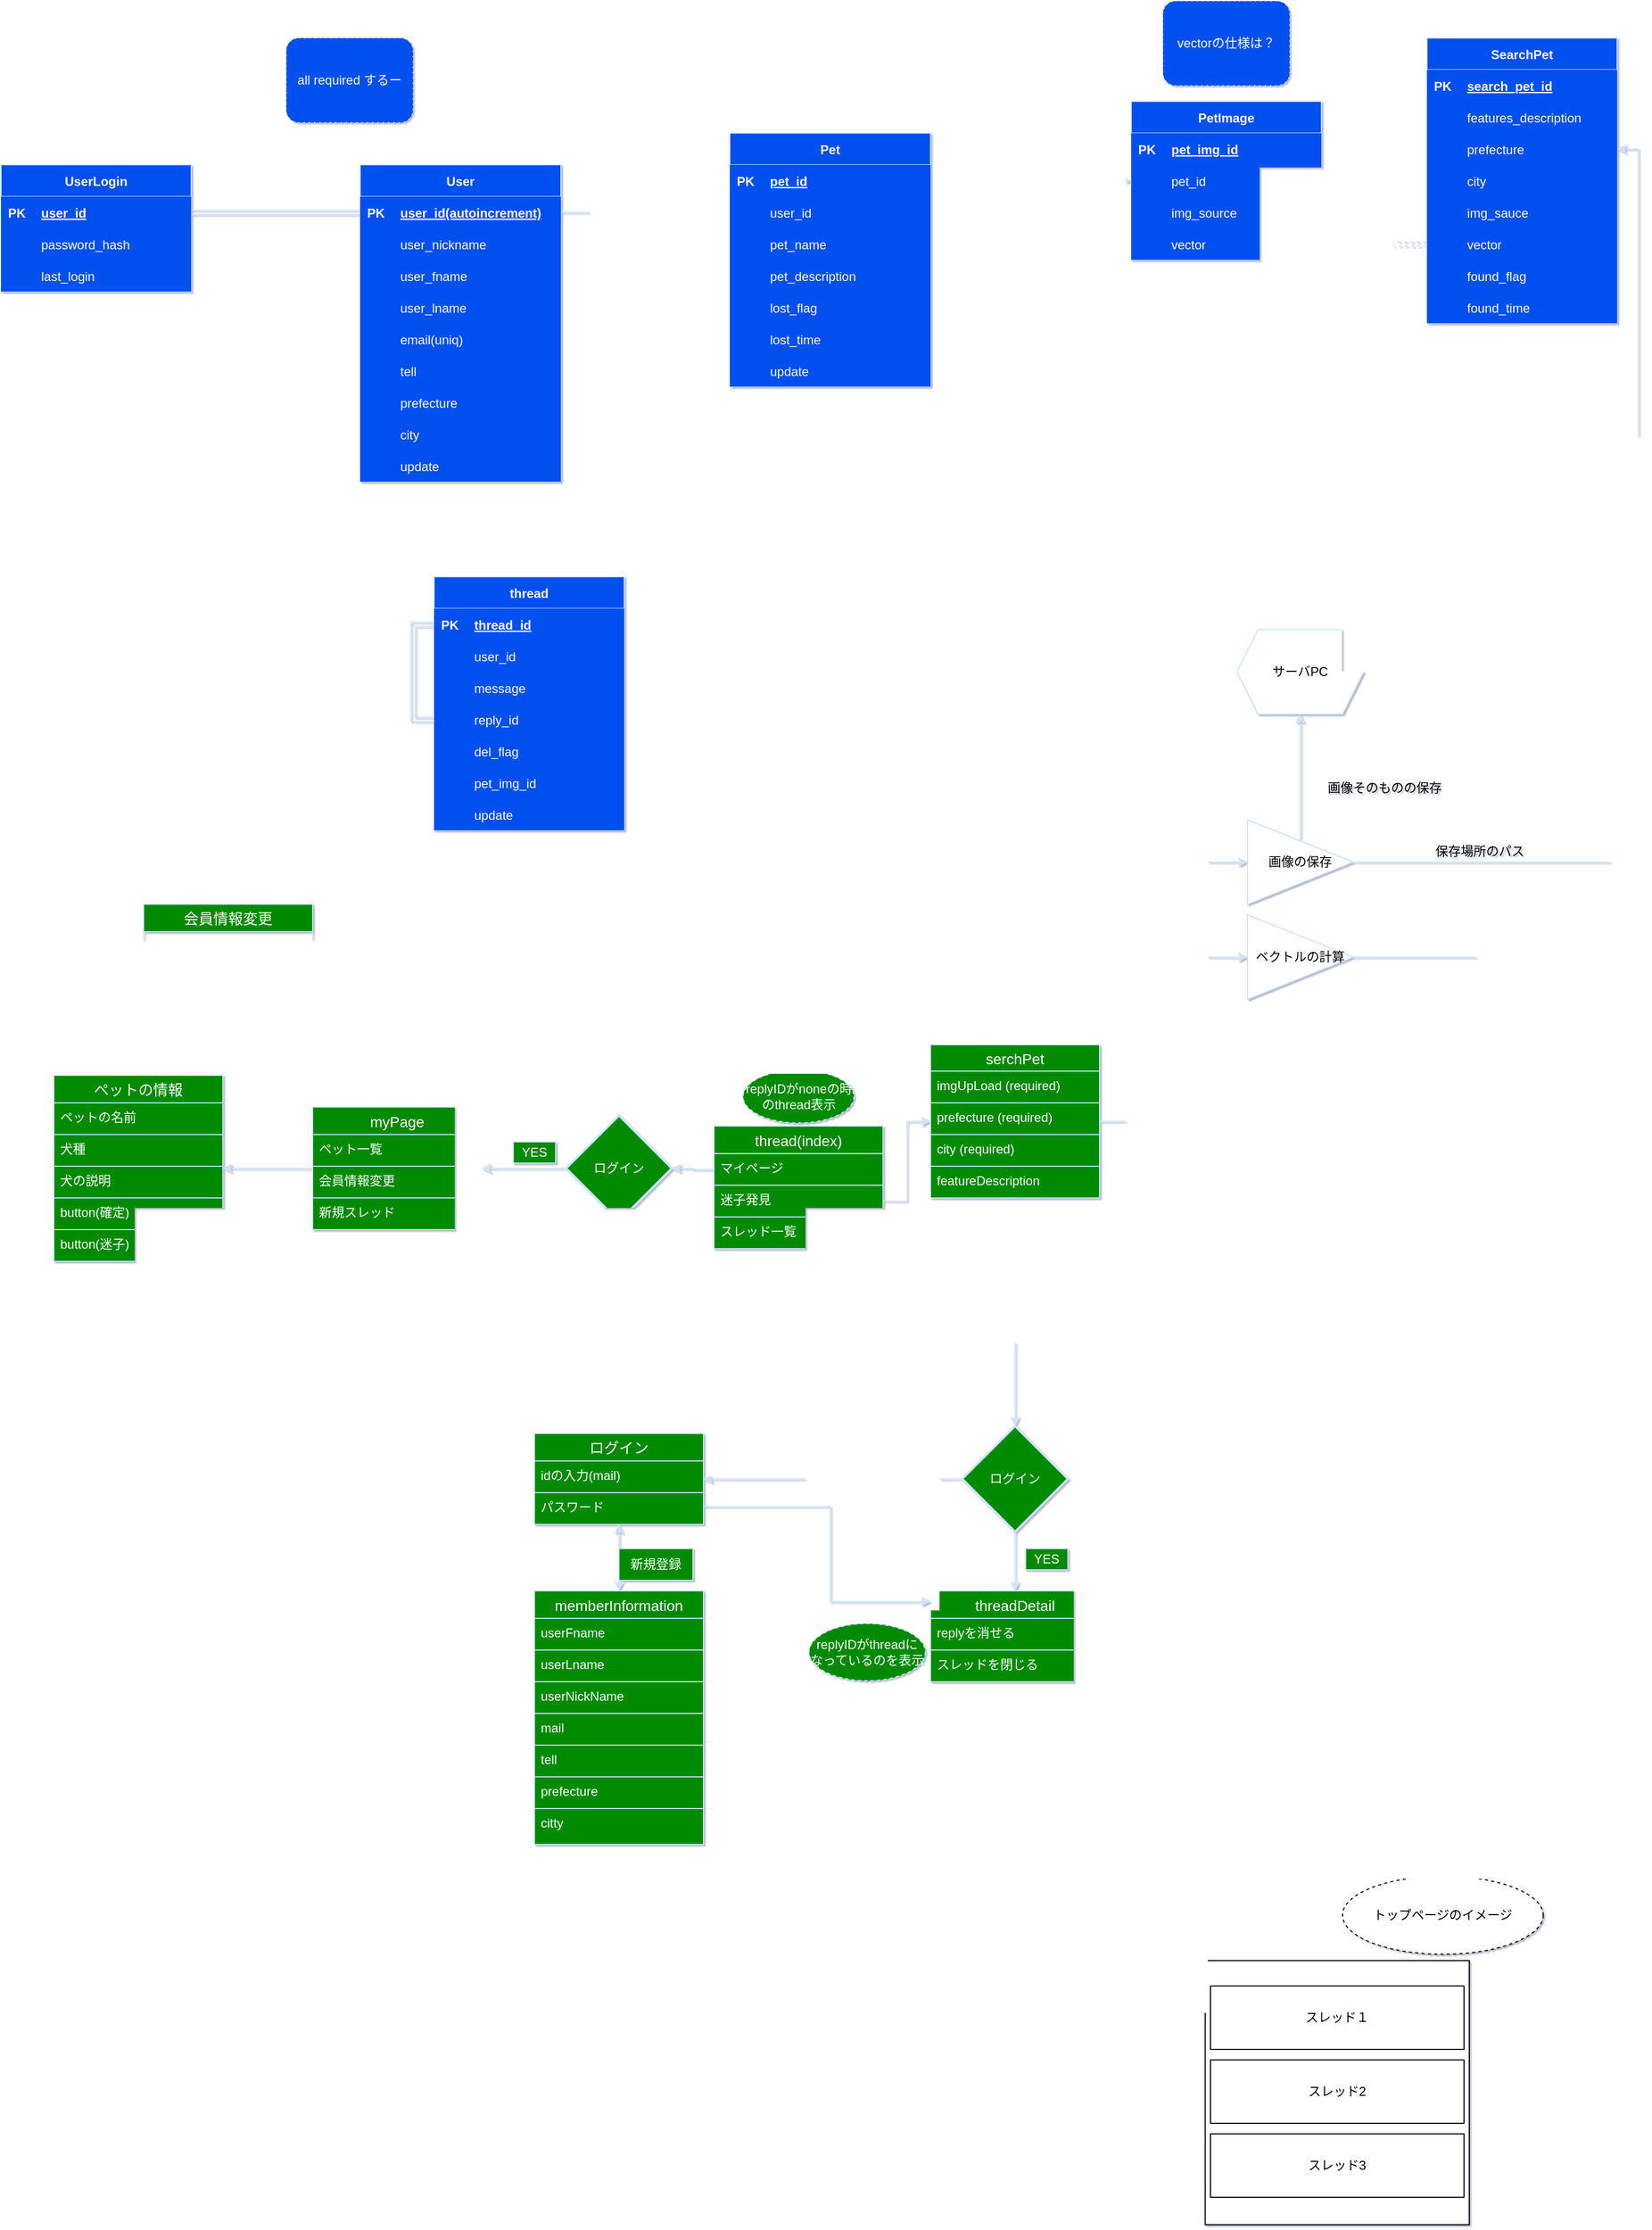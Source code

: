<mxfile compressed="true">
    <diagram id="FcwSsnrYYqSOofXMcQ7t" name="Page-1">
        <mxGraphModel dx="827" dy="718" grid="1" gridSize="10" guides="1" tooltips="1" connect="1" arrows="1" fold="1" page="1" pageScale="1" pageWidth="1654" pageHeight="2336" background="none" math="0" shadow="1">
            <root>
                <mxCell id="0"/>
                <mxCell id="1" parent="0"/>
                <mxCell id="u9htjXkEXDedvNMwMcPZ-1" value="UserLogin" style="shape=table;startSize=30;container=1;collapsible=1;childLayout=tableLayout;fixedRows=1;rowLines=0;fontStyle=1;align=center;resizeLast=1;fillColor=#0050ef;fontColor=#ffffff;strokeColor=#CCE5FF;" parent="1" vertex="1">
                    <mxGeometry x="70" y="270" width="180" height="120" as="geometry"/>
                </mxCell>
                <mxCell id="u9htjXkEXDedvNMwMcPZ-2" value="" style="shape=partialRectangle;collapsible=0;dropTarget=0;pointerEvents=0;fillColor=#0050ef;top=0;left=0;bottom=1;right=0;points=[[0,0.5],[1,0.5]];portConstraint=eastwest;fontColor=#ffffff;strokeColor=#CCE5FF;" parent="u9htjXkEXDedvNMwMcPZ-1" vertex="1">
                    <mxGeometry y="30" width="180" height="30" as="geometry"/>
                </mxCell>
                <mxCell id="u9htjXkEXDedvNMwMcPZ-3" value="PK" style="shape=partialRectangle;connectable=0;fillColor=#0050ef;top=0;left=0;bottom=0;right=0;fontStyle=1;overflow=hidden;fontColor=#ffffff;strokeColor=#CCE5FF;" parent="u9htjXkEXDedvNMwMcPZ-2" vertex="1">
                    <mxGeometry width="30" height="30" as="geometry">
                        <mxRectangle width="30" height="30" as="alternateBounds"/>
                    </mxGeometry>
                </mxCell>
                <mxCell id="u9htjXkEXDedvNMwMcPZ-4" value="user_id" style="shape=partialRectangle;connectable=0;fillColor=#0050ef;top=0;left=0;bottom=0;right=0;align=left;spacingLeft=6;fontStyle=5;overflow=hidden;fontColor=#ffffff;strokeColor=#CCE5FF;" parent="u9htjXkEXDedvNMwMcPZ-2" vertex="1">
                    <mxGeometry x="30" width="150" height="30" as="geometry">
                        <mxRectangle width="150" height="30" as="alternateBounds"/>
                    </mxGeometry>
                </mxCell>
                <mxCell id="u9htjXkEXDedvNMwMcPZ-8" value="" style="shape=partialRectangle;collapsible=0;dropTarget=0;pointerEvents=0;fillColor=#0050ef;top=0;left=0;bottom=0;right=0;points=[[0,0.5],[1,0.5]];portConstraint=eastwest;fontColor=#ffffff;strokeColor=#CCE5FF;" parent="u9htjXkEXDedvNMwMcPZ-1" vertex="1">
                    <mxGeometry y="60" width="180" height="30" as="geometry"/>
                </mxCell>
                <mxCell id="u9htjXkEXDedvNMwMcPZ-9" value="" style="shape=partialRectangle;connectable=0;fillColor=#0050ef;top=0;left=0;bottom=0;right=0;editable=1;overflow=hidden;fontColor=#ffffff;strokeColor=#CCE5FF;" parent="u9htjXkEXDedvNMwMcPZ-8" vertex="1">
                    <mxGeometry width="30" height="30" as="geometry">
                        <mxRectangle width="30" height="30" as="alternateBounds"/>
                    </mxGeometry>
                </mxCell>
                <mxCell id="u9htjXkEXDedvNMwMcPZ-10" value="password_hash " style="shape=partialRectangle;connectable=0;fillColor=#0050ef;top=0;left=0;bottom=0;right=0;align=left;spacingLeft=6;overflow=hidden;fontColor=#ffffff;strokeColor=#CCE5FF;" parent="u9htjXkEXDedvNMwMcPZ-8" vertex="1">
                    <mxGeometry x="30" width="150" height="30" as="geometry">
                        <mxRectangle width="150" height="30" as="alternateBounds"/>
                    </mxGeometry>
                </mxCell>
                <mxCell id="u9htjXkEXDedvNMwMcPZ-11" value="" style="shape=partialRectangle;collapsible=0;dropTarget=0;pointerEvents=0;fillColor=#0050ef;top=0;left=0;bottom=0;right=0;points=[[0,0.5],[1,0.5]];portConstraint=eastwest;fontColor=#ffffff;strokeColor=#CCE5FF;" parent="u9htjXkEXDedvNMwMcPZ-1" vertex="1">
                    <mxGeometry y="90" width="180" height="30" as="geometry"/>
                </mxCell>
                <mxCell id="u9htjXkEXDedvNMwMcPZ-12" value="" style="shape=partialRectangle;connectable=0;fillColor=#0050ef;top=0;left=0;bottom=0;right=0;editable=1;overflow=hidden;fontColor=#ffffff;strokeColor=#CCE5FF;" parent="u9htjXkEXDedvNMwMcPZ-11" vertex="1">
                    <mxGeometry width="30" height="30" as="geometry">
                        <mxRectangle width="30" height="30" as="alternateBounds"/>
                    </mxGeometry>
                </mxCell>
                <mxCell id="u9htjXkEXDedvNMwMcPZ-13" value="last_login" style="shape=partialRectangle;connectable=0;fillColor=#0050ef;top=0;left=0;bottom=0;right=0;align=left;spacingLeft=6;overflow=hidden;fontColor=#ffffff;strokeColor=#CCE5FF;" parent="u9htjXkEXDedvNMwMcPZ-11" vertex="1">
                    <mxGeometry x="30" width="150" height="30" as="geometry">
                        <mxRectangle width="150" height="30" as="alternateBounds"/>
                    </mxGeometry>
                </mxCell>
                <mxCell id="u9htjXkEXDedvNMwMcPZ-16" value="User" style="shape=table;startSize=30;container=1;collapsible=1;childLayout=tableLayout;fixedRows=1;rowLines=0;fontStyle=1;align=center;resizeLast=1;fillColor=#0050ef;fontColor=#ffffff;strokeColor=#CCE5FF;" parent="1" vertex="1">
                    <mxGeometry x="410" y="270" width="190" height="300" as="geometry">
                        <mxRectangle x="410" y="270" width="60" height="30" as="alternateBounds"/>
                    </mxGeometry>
                </mxCell>
                <mxCell id="u9htjXkEXDedvNMwMcPZ-17" value="" style="shape=partialRectangle;collapsible=0;dropTarget=0;pointerEvents=0;fillColor=#0050ef;top=0;left=0;bottom=1;right=0;points=[[0,0.5],[1,0.5]];portConstraint=eastwest;fontColor=#ffffff;strokeColor=#CCE5FF;" parent="u9htjXkEXDedvNMwMcPZ-16" vertex="1">
                    <mxGeometry y="30" width="190" height="30" as="geometry"/>
                </mxCell>
                <mxCell id="u9htjXkEXDedvNMwMcPZ-18" value="PK" style="shape=partialRectangle;connectable=0;fillColor=#0050ef;top=0;left=0;bottom=0;right=0;fontStyle=1;overflow=hidden;fontColor=#ffffff;strokeColor=#CCE5FF;" parent="u9htjXkEXDedvNMwMcPZ-17" vertex="1">
                    <mxGeometry width="30" height="30" as="geometry">
                        <mxRectangle width="30" height="30" as="alternateBounds"/>
                    </mxGeometry>
                </mxCell>
                <mxCell id="u9htjXkEXDedvNMwMcPZ-19" value="user_id(autoincrement)" style="shape=partialRectangle;connectable=0;fillColor=#0050ef;top=0;left=0;bottom=0;right=0;align=left;spacingLeft=6;fontStyle=5;overflow=hidden;fontColor=#ffffff;strokeColor=#CCE5FF;" parent="u9htjXkEXDedvNMwMcPZ-17" vertex="1">
                    <mxGeometry x="30" width="160" height="30" as="geometry">
                        <mxRectangle width="160" height="30" as="alternateBounds"/>
                    </mxGeometry>
                </mxCell>
                <mxCell id="u9htjXkEXDedvNMwMcPZ-23" value="" style="shape=partialRectangle;collapsible=0;dropTarget=0;pointerEvents=0;fillColor=#0050ef;top=0;left=0;bottom=0;right=0;points=[[0,0.5],[1,0.5]];portConstraint=eastwest;fontColor=#ffffff;strokeColor=#CCE5FF;" parent="u9htjXkEXDedvNMwMcPZ-16" vertex="1">
                    <mxGeometry y="60" width="190" height="30" as="geometry"/>
                </mxCell>
                <mxCell id="u9htjXkEXDedvNMwMcPZ-24" value="" style="shape=partialRectangle;connectable=0;fillColor=#0050ef;top=0;left=0;bottom=0;right=0;editable=1;overflow=hidden;fontColor=#ffffff;strokeColor=#CCE5FF;" parent="u9htjXkEXDedvNMwMcPZ-23" vertex="1">
                    <mxGeometry width="30" height="30" as="geometry">
                        <mxRectangle width="30" height="30" as="alternateBounds"/>
                    </mxGeometry>
                </mxCell>
                <mxCell id="u9htjXkEXDedvNMwMcPZ-25" value="user_nickname" style="shape=partialRectangle;connectable=0;fillColor=#0050ef;top=0;left=0;bottom=0;right=0;align=left;spacingLeft=6;overflow=hidden;fontColor=#ffffff;strokeColor=#CCE5FF;" parent="u9htjXkEXDedvNMwMcPZ-23" vertex="1">
                    <mxGeometry x="30" width="160" height="30" as="geometry">
                        <mxRectangle width="160" height="30" as="alternateBounds"/>
                    </mxGeometry>
                </mxCell>
                <mxCell id="u9htjXkEXDedvNMwMcPZ-26" value="" style="shape=partialRectangle;collapsible=0;dropTarget=0;pointerEvents=0;fillColor=#0050ef;top=0;left=0;bottom=0;right=0;points=[[0,0.5],[1,0.5]];portConstraint=eastwest;fontColor=#ffffff;strokeColor=#CCE5FF;" parent="u9htjXkEXDedvNMwMcPZ-16" vertex="1">
                    <mxGeometry y="90" width="190" height="30" as="geometry"/>
                </mxCell>
                <mxCell id="u9htjXkEXDedvNMwMcPZ-27" value="" style="shape=partialRectangle;connectable=0;fillColor=#0050ef;top=0;left=0;bottom=0;right=0;editable=1;overflow=hidden;fontColor=#ffffff;strokeColor=#CCE5FF;" parent="u9htjXkEXDedvNMwMcPZ-26" vertex="1">
                    <mxGeometry width="30" height="30" as="geometry">
                        <mxRectangle width="30" height="30" as="alternateBounds"/>
                    </mxGeometry>
                </mxCell>
                <mxCell id="u9htjXkEXDedvNMwMcPZ-28" value="user_fname" style="shape=partialRectangle;connectable=0;fillColor=#0050ef;top=0;left=0;bottom=0;right=0;align=left;spacingLeft=6;overflow=hidden;fontColor=#ffffff;strokeColor=#CCE5FF;" parent="u9htjXkEXDedvNMwMcPZ-26" vertex="1">
                    <mxGeometry x="30" width="160" height="30" as="geometry">
                        <mxRectangle width="160" height="30" as="alternateBounds"/>
                    </mxGeometry>
                </mxCell>
                <mxCell id="3UjMqno5BkrP_c-94jJg-69" value="" style="shape=partialRectangle;collapsible=0;dropTarget=0;pointerEvents=0;fillColor=#0050ef;top=0;left=0;bottom=0;right=0;points=[[0,0.5],[1,0.5]];portConstraint=eastwest;fontColor=#ffffff;strokeColor=#CCE5FF;" parent="u9htjXkEXDedvNMwMcPZ-16" vertex="1">
                    <mxGeometry y="120" width="190" height="30" as="geometry"/>
                </mxCell>
                <mxCell id="3UjMqno5BkrP_c-94jJg-70" value="" style="shape=partialRectangle;connectable=0;fillColor=#0050ef;top=0;left=0;bottom=0;right=0;editable=1;overflow=hidden;fontColor=#ffffff;strokeColor=#CCE5FF;" parent="3UjMqno5BkrP_c-94jJg-69" vertex="1">
                    <mxGeometry width="30" height="30" as="geometry">
                        <mxRectangle width="30" height="30" as="alternateBounds"/>
                    </mxGeometry>
                </mxCell>
                <mxCell id="3UjMqno5BkrP_c-94jJg-71" value="user_lname" style="shape=partialRectangle;connectable=0;fillColor=#0050ef;top=0;left=0;bottom=0;right=0;align=left;spacingLeft=6;overflow=hidden;fontColor=#ffffff;strokeColor=#CCE5FF;" parent="3UjMqno5BkrP_c-94jJg-69" vertex="1">
                    <mxGeometry x="30" width="160" height="30" as="geometry">
                        <mxRectangle width="160" height="30" as="alternateBounds"/>
                    </mxGeometry>
                </mxCell>
                <mxCell id="3UjMqno5BkrP_c-94jJg-72" value="" style="shape=partialRectangle;collapsible=0;dropTarget=0;pointerEvents=0;fillColor=#0050ef;top=0;left=0;bottom=0;right=0;points=[[0,0.5],[1,0.5]];portConstraint=eastwest;fontColor=#ffffff;strokeColor=#CCE5FF;" parent="u9htjXkEXDedvNMwMcPZ-16" vertex="1">
                    <mxGeometry y="150" width="190" height="30" as="geometry"/>
                </mxCell>
                <mxCell id="3UjMqno5BkrP_c-94jJg-73" value="" style="shape=partialRectangle;connectable=0;fillColor=#0050ef;top=0;left=0;bottom=0;right=0;editable=1;overflow=hidden;fontColor=#ffffff;strokeColor=#CCE5FF;" parent="3UjMqno5BkrP_c-94jJg-72" vertex="1">
                    <mxGeometry width="30" height="30" as="geometry">
                        <mxRectangle width="30" height="30" as="alternateBounds"/>
                    </mxGeometry>
                </mxCell>
                <mxCell id="3UjMqno5BkrP_c-94jJg-74" value="email(uniq)" style="shape=partialRectangle;connectable=0;fillColor=#0050ef;top=0;left=0;bottom=0;right=0;align=left;spacingLeft=6;overflow=hidden;fontColor=#ffffff;strokeColor=#CCE5FF;" parent="3UjMqno5BkrP_c-94jJg-72" vertex="1">
                    <mxGeometry x="30" width="160" height="30" as="geometry">
                        <mxRectangle width="160" height="30" as="alternateBounds"/>
                    </mxGeometry>
                </mxCell>
                <mxCell id="3UjMqno5BkrP_c-94jJg-75" value="" style="shape=partialRectangle;collapsible=0;dropTarget=0;pointerEvents=0;fillColor=#0050ef;top=0;left=0;bottom=0;right=0;points=[[0,0.5],[1,0.5]];portConstraint=eastwest;fontColor=#ffffff;strokeColor=#CCE5FF;" parent="u9htjXkEXDedvNMwMcPZ-16" vertex="1">
                    <mxGeometry y="180" width="190" height="30" as="geometry"/>
                </mxCell>
                <mxCell id="3UjMqno5BkrP_c-94jJg-76" value="" style="shape=partialRectangle;connectable=0;fillColor=#0050ef;top=0;left=0;bottom=0;right=0;editable=1;overflow=hidden;fontColor=#ffffff;strokeColor=#CCE5FF;" parent="3UjMqno5BkrP_c-94jJg-75" vertex="1">
                    <mxGeometry width="30" height="30" as="geometry">
                        <mxRectangle width="30" height="30" as="alternateBounds"/>
                    </mxGeometry>
                </mxCell>
                <mxCell id="3UjMqno5BkrP_c-94jJg-77" value="tell" style="shape=partialRectangle;connectable=0;fillColor=#0050ef;top=0;left=0;bottom=0;right=0;align=left;spacingLeft=6;overflow=hidden;fontColor=#ffffff;strokeColor=#CCE5FF;" parent="3UjMqno5BkrP_c-94jJg-75" vertex="1">
                    <mxGeometry x="30" width="160" height="30" as="geometry">
                        <mxRectangle width="160" height="30" as="alternateBounds"/>
                    </mxGeometry>
                </mxCell>
                <mxCell id="3UjMqno5BkrP_c-94jJg-78" value="" style="shape=partialRectangle;collapsible=0;dropTarget=0;pointerEvents=0;fillColor=#0050ef;top=0;left=0;bottom=0;right=0;points=[[0,0.5],[1,0.5]];portConstraint=eastwest;fontColor=#ffffff;strokeColor=#CCE5FF;" parent="u9htjXkEXDedvNMwMcPZ-16" vertex="1">
                    <mxGeometry y="210" width="190" height="30" as="geometry"/>
                </mxCell>
                <mxCell id="3UjMqno5BkrP_c-94jJg-79" value="" style="shape=partialRectangle;connectable=0;fillColor=#0050ef;top=0;left=0;bottom=0;right=0;editable=1;overflow=hidden;fontColor=#ffffff;strokeColor=#CCE5FF;" parent="3UjMqno5BkrP_c-94jJg-78" vertex="1">
                    <mxGeometry width="30" height="30" as="geometry">
                        <mxRectangle width="30" height="30" as="alternateBounds"/>
                    </mxGeometry>
                </mxCell>
                <mxCell id="3UjMqno5BkrP_c-94jJg-80" value="prefecture" style="shape=partialRectangle;connectable=0;fillColor=#0050ef;top=0;left=0;bottom=0;right=0;align=left;spacingLeft=6;overflow=hidden;fontColor=#ffffff;strokeColor=#CCE5FF;" parent="3UjMqno5BkrP_c-94jJg-78" vertex="1">
                    <mxGeometry x="30" width="160" height="30" as="geometry">
                        <mxRectangle width="160" height="30" as="alternateBounds"/>
                    </mxGeometry>
                </mxCell>
                <mxCell id="14" value="" style="shape=partialRectangle;collapsible=0;dropTarget=0;pointerEvents=0;fillColor=#0050ef;top=0;left=0;bottom=0;right=0;points=[[0,0.5],[1,0.5]];portConstraint=eastwest;fontColor=#ffffff;strokeColor=#CCE5FF;" parent="u9htjXkEXDedvNMwMcPZ-16" vertex="1">
                    <mxGeometry y="240" width="190" height="30" as="geometry"/>
                </mxCell>
                <mxCell id="15" value="" style="shape=partialRectangle;connectable=0;fillColor=#0050ef;top=0;left=0;bottom=0;right=0;editable=1;overflow=hidden;fontColor=#ffffff;strokeColor=#CCE5FF;" parent="14" vertex="1">
                    <mxGeometry width="30" height="30" as="geometry">
                        <mxRectangle width="30" height="30" as="alternateBounds"/>
                    </mxGeometry>
                </mxCell>
                <mxCell id="16" value="city" style="shape=partialRectangle;connectable=0;fillColor=#0050ef;top=0;left=0;bottom=0;right=0;align=left;spacingLeft=6;overflow=hidden;fontColor=#ffffff;strokeColor=#CCE5FF;" parent="14" vertex="1">
                    <mxGeometry x="30" width="160" height="30" as="geometry">
                        <mxRectangle width="160" height="30" as="alternateBounds"/>
                    </mxGeometry>
                </mxCell>
                <mxCell id="3UjMqno5BkrP_c-94jJg-143" value="" style="shape=partialRectangle;collapsible=0;dropTarget=0;pointerEvents=0;fillColor=#0050ef;top=0;left=0;bottom=0;right=0;points=[[0,0.5],[1,0.5]];portConstraint=eastwest;fontColor=#ffffff;strokeColor=#CCE5FF;" parent="u9htjXkEXDedvNMwMcPZ-16" vertex="1">
                    <mxGeometry y="270" width="190" height="30" as="geometry"/>
                </mxCell>
                <mxCell id="3UjMqno5BkrP_c-94jJg-144" value="" style="shape=partialRectangle;connectable=0;fillColor=#0050ef;top=0;left=0;bottom=0;right=0;editable=1;overflow=hidden;fontColor=#ffffff;strokeColor=#CCE5FF;" parent="3UjMqno5BkrP_c-94jJg-143" vertex="1">
                    <mxGeometry width="30" height="30" as="geometry">
                        <mxRectangle width="30" height="30" as="alternateBounds"/>
                    </mxGeometry>
                </mxCell>
                <mxCell id="3UjMqno5BkrP_c-94jJg-145" value="update" style="shape=partialRectangle;connectable=0;fillColor=#0050ef;top=0;left=0;bottom=0;right=0;align=left;spacingLeft=6;overflow=hidden;fontColor=#ffffff;strokeColor=#CCE5FF;" parent="3UjMqno5BkrP_c-94jJg-143" vertex="1">
                    <mxGeometry x="30" width="160" height="30" as="geometry">
                        <mxRectangle width="160" height="30" as="alternateBounds"/>
                    </mxGeometry>
                </mxCell>
                <mxCell id="3UjMqno5BkrP_c-94jJg-49" value="Pet" style="shape=table;startSize=30;container=1;collapsible=1;childLayout=tableLayout;fixedRows=1;rowLines=0;fontStyle=1;align=center;resizeLast=1;fillColor=#0050ef;fontColor=#ffffff;strokeColor=#CCE5FF;" parent="1" vertex="1">
                    <mxGeometry x="760" y="240" width="190" height="240" as="geometry"/>
                </mxCell>
                <mxCell id="3UjMqno5BkrP_c-94jJg-50" value="" style="shape=partialRectangle;collapsible=0;dropTarget=0;pointerEvents=0;fillColor=#0050ef;top=0;left=0;bottom=1;right=0;points=[[0,0.5],[1,0.5]];portConstraint=eastwest;fontColor=#ffffff;strokeColor=#CCE5FF;" parent="3UjMqno5BkrP_c-94jJg-49" vertex="1">
                    <mxGeometry y="30" width="190" height="30" as="geometry"/>
                </mxCell>
                <mxCell id="3UjMqno5BkrP_c-94jJg-51" value="PK" style="shape=partialRectangle;connectable=0;fillColor=#0050ef;top=0;left=0;bottom=0;right=0;fontStyle=1;overflow=hidden;fontColor=#ffffff;strokeColor=#CCE5FF;" parent="3UjMqno5BkrP_c-94jJg-50" vertex="1">
                    <mxGeometry width="30" height="30" as="geometry">
                        <mxRectangle width="30" height="30" as="alternateBounds"/>
                    </mxGeometry>
                </mxCell>
                <mxCell id="3UjMqno5BkrP_c-94jJg-52" value="pet_id" style="shape=partialRectangle;connectable=0;fillColor=#0050ef;top=0;left=0;bottom=0;right=0;align=left;spacingLeft=6;fontStyle=5;overflow=hidden;fontColor=#ffffff;strokeColor=#CCE5FF;" parent="3UjMqno5BkrP_c-94jJg-50" vertex="1">
                    <mxGeometry x="30" width="160" height="30" as="geometry">
                        <mxRectangle width="160" height="30" as="alternateBounds"/>
                    </mxGeometry>
                </mxCell>
                <mxCell id="3UjMqno5BkrP_c-94jJg-53" value="" style="shape=partialRectangle;collapsible=0;dropTarget=0;pointerEvents=0;fillColor=#0050ef;top=0;left=0;bottom=0;right=0;points=[[0,0.5],[1,0.5]];portConstraint=eastwest;fontColor=#ffffff;strokeColor=#CCE5FF;" parent="3UjMqno5BkrP_c-94jJg-49" vertex="1">
                    <mxGeometry y="60" width="190" height="30" as="geometry"/>
                </mxCell>
                <mxCell id="3UjMqno5BkrP_c-94jJg-54" value="" style="shape=partialRectangle;connectable=0;fillColor=#0050ef;top=0;left=0;bottom=0;right=0;editable=1;overflow=hidden;fontColor=#ffffff;strokeColor=#CCE5FF;" parent="3UjMqno5BkrP_c-94jJg-53" vertex="1">
                    <mxGeometry width="30" height="30" as="geometry">
                        <mxRectangle width="30" height="30" as="alternateBounds"/>
                    </mxGeometry>
                </mxCell>
                <mxCell id="3UjMqno5BkrP_c-94jJg-55" value="user_id" style="shape=partialRectangle;connectable=0;fillColor=#0050ef;top=0;left=0;bottom=0;right=0;align=left;spacingLeft=6;overflow=hidden;fontColor=#ffffff;strokeColor=#CCE5FF;" parent="3UjMqno5BkrP_c-94jJg-53" vertex="1">
                    <mxGeometry x="30" width="160" height="30" as="geometry">
                        <mxRectangle width="160" height="30" as="alternateBounds"/>
                    </mxGeometry>
                </mxCell>
                <mxCell id="3UjMqno5BkrP_c-94jJg-56" value="" style="shape=partialRectangle;collapsible=0;dropTarget=0;pointerEvents=0;fillColor=#0050ef;top=0;left=0;bottom=0;right=0;points=[[0,0.5],[1,0.5]];portConstraint=eastwest;fontColor=#ffffff;strokeColor=#CCE5FF;" parent="3UjMqno5BkrP_c-94jJg-49" vertex="1">
                    <mxGeometry y="90" width="190" height="30" as="geometry"/>
                </mxCell>
                <mxCell id="3UjMqno5BkrP_c-94jJg-57" value="" style="shape=partialRectangle;connectable=0;fillColor=#0050ef;top=0;left=0;bottom=0;right=0;editable=1;overflow=hidden;fontColor=#ffffff;strokeColor=#CCE5FF;" parent="3UjMqno5BkrP_c-94jJg-56" vertex="1">
                    <mxGeometry width="30" height="30" as="geometry">
                        <mxRectangle width="30" height="30" as="alternateBounds"/>
                    </mxGeometry>
                </mxCell>
                <mxCell id="3UjMqno5BkrP_c-94jJg-58" value="pet_name" style="shape=partialRectangle;connectable=0;fillColor=#0050ef;top=0;left=0;bottom=0;right=0;align=left;spacingLeft=6;overflow=hidden;fontColor=#ffffff;strokeColor=#CCE5FF;" parent="3UjMqno5BkrP_c-94jJg-56" vertex="1">
                    <mxGeometry x="30" width="160" height="30" as="geometry">
                        <mxRectangle width="160" height="30" as="alternateBounds"/>
                    </mxGeometry>
                </mxCell>
                <mxCell id="3UjMqno5BkrP_c-94jJg-81" value="" style="shape=partialRectangle;collapsible=0;dropTarget=0;pointerEvents=0;fillColor=#0050ef;top=0;left=0;bottom=0;right=0;points=[[0,0.5],[1,0.5]];portConstraint=eastwest;fontColor=#ffffff;strokeColor=#CCE5FF;" parent="3UjMqno5BkrP_c-94jJg-49" vertex="1">
                    <mxGeometry y="120" width="190" height="30" as="geometry"/>
                </mxCell>
                <mxCell id="3UjMqno5BkrP_c-94jJg-82" value="" style="shape=partialRectangle;connectable=0;fillColor=#0050ef;top=0;left=0;bottom=0;right=0;editable=1;overflow=hidden;fontColor=#ffffff;strokeColor=#CCE5FF;" parent="3UjMqno5BkrP_c-94jJg-81" vertex="1">
                    <mxGeometry width="30" height="30" as="geometry">
                        <mxRectangle width="30" height="30" as="alternateBounds"/>
                    </mxGeometry>
                </mxCell>
                <mxCell id="3UjMqno5BkrP_c-94jJg-83" value="pet_description" style="shape=partialRectangle;connectable=0;fillColor=#0050ef;top=0;left=0;bottom=0;right=0;align=left;spacingLeft=6;overflow=hidden;fontColor=#ffffff;strokeColor=#CCE5FF;" parent="3UjMqno5BkrP_c-94jJg-81" vertex="1">
                    <mxGeometry x="30" width="160" height="30" as="geometry">
                        <mxRectangle width="160" height="30" as="alternateBounds"/>
                    </mxGeometry>
                </mxCell>
                <mxCell id="3UjMqno5BkrP_c-94jJg-84" value="" style="shape=partialRectangle;collapsible=0;dropTarget=0;pointerEvents=0;fillColor=#0050ef;top=0;left=0;bottom=0;right=0;points=[[0,0.5],[1,0.5]];portConstraint=eastwest;fontColor=#ffffff;strokeColor=#CCE5FF;" parent="3UjMqno5BkrP_c-94jJg-49" vertex="1">
                    <mxGeometry y="150" width="190" height="30" as="geometry"/>
                </mxCell>
                <mxCell id="3UjMqno5BkrP_c-94jJg-85" value="" style="shape=partialRectangle;connectable=0;fillColor=#0050ef;top=0;left=0;bottom=0;right=0;editable=1;overflow=hidden;fontColor=#ffffff;strokeColor=#CCE5FF;" parent="3UjMqno5BkrP_c-94jJg-84" vertex="1">
                    <mxGeometry width="30" height="30" as="geometry">
                        <mxRectangle width="30" height="30" as="alternateBounds"/>
                    </mxGeometry>
                </mxCell>
                <mxCell id="3UjMqno5BkrP_c-94jJg-86" value="lost_flag" style="shape=partialRectangle;connectable=0;fillColor=#0050ef;top=0;left=0;bottom=0;right=0;align=left;spacingLeft=6;overflow=hidden;fontColor=#ffffff;strokeColor=#CCE5FF;" parent="3UjMqno5BkrP_c-94jJg-84" vertex="1">
                    <mxGeometry x="30" width="160" height="30" as="geometry">
                        <mxRectangle width="160" height="30" as="alternateBounds"/>
                    </mxGeometry>
                </mxCell>
                <mxCell id="u9htjXkEXDedvNMwMcPZ-49" value="" style="shape=partialRectangle;collapsible=0;dropTarget=0;pointerEvents=0;fillColor=#0050ef;top=0;left=0;bottom=0;right=0;points=[[0,0.5],[1,0.5]];portConstraint=eastwest;fontColor=#ffffff;strokeColor=#CCE5FF;" parent="3UjMqno5BkrP_c-94jJg-49" vertex="1">
                    <mxGeometry y="180" width="190" height="30" as="geometry"/>
                </mxCell>
                <mxCell id="u9htjXkEXDedvNMwMcPZ-50" value="" style="shape=partialRectangle;connectable=0;fillColor=#0050ef;top=0;left=0;bottom=0;right=0;editable=1;overflow=hidden;fontColor=#ffffff;strokeColor=#CCE5FF;" parent="u9htjXkEXDedvNMwMcPZ-49" vertex="1">
                    <mxGeometry width="30" height="30" as="geometry">
                        <mxRectangle width="30" height="30" as="alternateBounds"/>
                    </mxGeometry>
                </mxCell>
                <mxCell id="u9htjXkEXDedvNMwMcPZ-51" value="lost_time" style="shape=partialRectangle;connectable=0;fillColor=#0050ef;top=0;left=0;bottom=0;right=0;align=left;spacingLeft=6;overflow=hidden;fontColor=#ffffff;strokeColor=#CCE5FF;" parent="u9htjXkEXDedvNMwMcPZ-49" vertex="1">
                    <mxGeometry x="30" width="160" height="30" as="geometry">
                        <mxRectangle width="160" height="30" as="alternateBounds"/>
                    </mxGeometry>
                </mxCell>
                <mxCell id="u9htjXkEXDedvNMwMcPZ-52" value="" style="shape=partialRectangle;collapsible=0;dropTarget=0;pointerEvents=0;fillColor=#0050ef;top=0;left=0;bottom=0;right=0;points=[[0,0.5],[1,0.5]];portConstraint=eastwest;fontColor=#ffffff;strokeColor=#CCE5FF;" parent="3UjMqno5BkrP_c-94jJg-49" vertex="1">
                    <mxGeometry y="210" width="190" height="30" as="geometry"/>
                </mxCell>
                <mxCell id="u9htjXkEXDedvNMwMcPZ-53" value="" style="shape=partialRectangle;connectable=0;fillColor=#0050ef;top=0;left=0;bottom=0;right=0;editable=1;overflow=hidden;fontColor=#ffffff;strokeColor=#CCE5FF;" parent="u9htjXkEXDedvNMwMcPZ-52" vertex="1">
                    <mxGeometry width="30" height="30" as="geometry">
                        <mxRectangle width="30" height="30" as="alternateBounds"/>
                    </mxGeometry>
                </mxCell>
                <mxCell id="u9htjXkEXDedvNMwMcPZ-54" value="update" style="shape=partialRectangle;connectable=0;fillColor=#0050ef;top=0;left=0;bottom=0;right=0;align=left;spacingLeft=6;overflow=hidden;fontColor=#ffffff;strokeColor=#CCE5FF;" parent="u9htjXkEXDedvNMwMcPZ-52" vertex="1">
                    <mxGeometry x="30" width="160" height="30" as="geometry">
                        <mxRectangle width="160" height="30" as="alternateBounds"/>
                    </mxGeometry>
                </mxCell>
                <mxCell id="3UjMqno5BkrP_c-94jJg-90" value="thread" style="shape=table;startSize=30;container=1;collapsible=1;childLayout=tableLayout;fixedRows=1;rowLines=0;fontStyle=1;align=center;resizeLast=1;fillColor=#0050ef;fontColor=#ffffff;strokeColor=#CCE5FF;" parent="1" vertex="1">
                    <mxGeometry x="480" y="660" width="180" height="240" as="geometry"/>
                </mxCell>
                <mxCell id="3UjMqno5BkrP_c-94jJg-91" value="" style="shape=partialRectangle;collapsible=0;dropTarget=0;pointerEvents=0;fillColor=#0050ef;top=0;left=0;bottom=1;right=0;points=[[0,0.5],[1,0.5]];portConstraint=eastwest;fontColor=#ffffff;strokeColor=#CCE5FF;" parent="3UjMqno5BkrP_c-94jJg-90" vertex="1">
                    <mxGeometry y="30" width="180" height="30" as="geometry"/>
                </mxCell>
                <mxCell id="3UjMqno5BkrP_c-94jJg-92" value="PK" style="shape=partialRectangle;connectable=0;fillColor=#0050ef;top=0;left=0;bottom=0;right=0;fontStyle=1;overflow=hidden;fontColor=#ffffff;strokeColor=#CCE5FF;" parent="3UjMqno5BkrP_c-94jJg-91" vertex="1">
                    <mxGeometry width="30" height="30" as="geometry">
                        <mxRectangle width="30" height="30" as="alternateBounds"/>
                    </mxGeometry>
                </mxCell>
                <mxCell id="3UjMqno5BkrP_c-94jJg-93" value="thread_id" style="shape=partialRectangle;connectable=0;fillColor=#0050ef;top=0;left=0;bottom=0;right=0;align=left;spacingLeft=6;fontStyle=5;overflow=hidden;fontColor=#ffffff;strokeColor=#CCE5FF;" parent="3UjMqno5BkrP_c-94jJg-91" vertex="1">
                    <mxGeometry x="30" width="150" height="30" as="geometry">
                        <mxRectangle width="150" height="30" as="alternateBounds"/>
                    </mxGeometry>
                </mxCell>
                <mxCell id="3UjMqno5BkrP_c-94jJg-94" value="" style="shape=partialRectangle;collapsible=0;dropTarget=0;pointerEvents=0;fillColor=#0050ef;top=0;left=0;bottom=0;right=0;points=[[0,0.5],[1,0.5]];portConstraint=eastwest;fontColor=#ffffff;strokeColor=#CCE5FF;" parent="3UjMqno5BkrP_c-94jJg-90" vertex="1">
                    <mxGeometry y="60" width="180" height="30" as="geometry"/>
                </mxCell>
                <mxCell id="3UjMqno5BkrP_c-94jJg-95" value="" style="shape=partialRectangle;connectable=0;fillColor=#0050ef;top=0;left=0;bottom=0;right=0;editable=1;overflow=hidden;fontColor=#ffffff;strokeColor=#CCE5FF;" parent="3UjMqno5BkrP_c-94jJg-94" vertex="1">
                    <mxGeometry width="30" height="30" as="geometry">
                        <mxRectangle width="30" height="30" as="alternateBounds"/>
                    </mxGeometry>
                </mxCell>
                <mxCell id="3UjMqno5BkrP_c-94jJg-96" value="user_id" style="shape=partialRectangle;connectable=0;fillColor=#0050ef;top=0;left=0;bottom=0;right=0;align=left;spacingLeft=6;overflow=hidden;fontColor=#ffffff;strokeColor=#CCE5FF;" parent="3UjMqno5BkrP_c-94jJg-94" vertex="1">
                    <mxGeometry x="30" width="150" height="30" as="geometry">
                        <mxRectangle width="150" height="30" as="alternateBounds"/>
                    </mxGeometry>
                </mxCell>
                <mxCell id="3UjMqno5BkrP_c-94jJg-97" value="" style="shape=partialRectangle;collapsible=0;dropTarget=0;pointerEvents=0;fillColor=#0050ef;top=0;left=0;bottom=0;right=0;points=[[0,0.5],[1,0.5]];portConstraint=eastwest;fontColor=#ffffff;strokeColor=#CCE5FF;" parent="3UjMqno5BkrP_c-94jJg-90" vertex="1">
                    <mxGeometry y="90" width="180" height="30" as="geometry"/>
                </mxCell>
                <mxCell id="3UjMqno5BkrP_c-94jJg-98" value="" style="shape=partialRectangle;connectable=0;fillColor=#0050ef;top=0;left=0;bottom=0;right=0;editable=1;overflow=hidden;fontColor=#ffffff;strokeColor=#CCE5FF;" parent="3UjMqno5BkrP_c-94jJg-97" vertex="1">
                    <mxGeometry width="30" height="30" as="geometry">
                        <mxRectangle width="30" height="30" as="alternateBounds"/>
                    </mxGeometry>
                </mxCell>
                <mxCell id="3UjMqno5BkrP_c-94jJg-99" value="message" style="shape=partialRectangle;connectable=0;fillColor=#0050ef;top=0;left=0;bottom=0;right=0;align=left;spacingLeft=6;overflow=hidden;fontColor=#ffffff;strokeColor=#CCE5FF;" parent="3UjMqno5BkrP_c-94jJg-97" vertex="1">
                    <mxGeometry x="30" width="150" height="30" as="geometry">
                        <mxRectangle width="150" height="30" as="alternateBounds"/>
                    </mxGeometry>
                </mxCell>
                <mxCell id="3UjMqno5BkrP_c-94jJg-139" style="edgeStyle=orthogonalEdgeStyle;shape=link;rounded=0;orthogonalLoop=1;jettySize=auto;html=1;exitX=0;exitY=0.5;exitDx=0;exitDy=0;entryX=0;entryY=0.5;entryDx=0;entryDy=0;fillColor=#0050ef;strokeColor=#CCE5FF;" parent="3UjMqno5BkrP_c-94jJg-90" source="3UjMqno5BkrP_c-94jJg-136" target="3UjMqno5BkrP_c-94jJg-91" edge="1">
                    <mxGeometry relative="1" as="geometry"/>
                </mxCell>
                <mxCell id="3UjMqno5BkrP_c-94jJg-136" value="" style="shape=partialRectangle;collapsible=0;dropTarget=0;pointerEvents=0;fillColor=#0050ef;top=0;left=0;bottom=0;right=0;points=[[0,0.5],[1,0.5]];portConstraint=eastwest;fontColor=#ffffff;strokeColor=#CCE5FF;" parent="3UjMqno5BkrP_c-94jJg-90" vertex="1">
                    <mxGeometry y="120" width="180" height="30" as="geometry"/>
                </mxCell>
                <mxCell id="3UjMqno5BkrP_c-94jJg-137" value="" style="shape=partialRectangle;connectable=0;fillColor=#0050ef;top=0;left=0;bottom=0;right=0;editable=1;overflow=hidden;fontColor=#ffffff;strokeColor=#CCE5FF;" parent="3UjMqno5BkrP_c-94jJg-136" vertex="1">
                    <mxGeometry width="30" height="30" as="geometry">
                        <mxRectangle width="30" height="30" as="alternateBounds"/>
                    </mxGeometry>
                </mxCell>
                <mxCell id="3UjMqno5BkrP_c-94jJg-138" value="reply_id" style="shape=partialRectangle;connectable=0;fillColor=#0050ef;top=0;left=0;bottom=0;right=0;align=left;spacingLeft=6;overflow=hidden;fontColor=#ffffff;strokeColor=#CCE5FF;" parent="3UjMqno5BkrP_c-94jJg-136" vertex="1">
                    <mxGeometry x="30" width="150" height="30" as="geometry">
                        <mxRectangle width="150" height="30" as="alternateBounds"/>
                    </mxGeometry>
                </mxCell>
                <mxCell id="bZAwkXbdGldh79CGy7eX-81" value="" style="shape=partialRectangle;collapsible=0;dropTarget=0;pointerEvents=0;fillColor=#0050ef;top=0;left=0;bottom=0;right=0;points=[[0,0.5],[1,0.5]];portConstraint=eastwest;fontColor=#ffffff;strokeColor=#CCE5FF;" parent="3UjMqno5BkrP_c-94jJg-90" vertex="1">
                    <mxGeometry y="150" width="180" height="30" as="geometry"/>
                </mxCell>
                <mxCell id="bZAwkXbdGldh79CGy7eX-82" value="" style="shape=partialRectangle;connectable=0;fillColor=#0050ef;top=0;left=0;bottom=0;right=0;editable=1;overflow=hidden;fontColor=#ffffff;strokeColor=#CCE5FF;" parent="bZAwkXbdGldh79CGy7eX-81" vertex="1">
                    <mxGeometry width="30" height="30" as="geometry">
                        <mxRectangle width="30" height="30" as="alternateBounds"/>
                    </mxGeometry>
                </mxCell>
                <mxCell id="bZAwkXbdGldh79CGy7eX-83" value="del_flag" style="shape=partialRectangle;connectable=0;fillColor=#0050ef;top=0;left=0;bottom=0;right=0;align=left;spacingLeft=6;overflow=hidden;fontColor=#ffffff;strokeColor=#CCE5FF;" parent="bZAwkXbdGldh79CGy7eX-81" vertex="1">
                    <mxGeometry x="30" width="150" height="30" as="geometry">
                        <mxRectangle width="150" height="30" as="alternateBounds"/>
                    </mxGeometry>
                </mxCell>
                <mxCell id="3UjMqno5BkrP_c-94jJg-140" value="" style="shape=partialRectangle;collapsible=0;dropTarget=0;pointerEvents=0;fillColor=#0050ef;top=0;left=0;bottom=0;right=0;points=[[0,0.5],[1,0.5]];portConstraint=eastwest;fontColor=#ffffff;strokeColor=#CCE5FF;" parent="3UjMqno5BkrP_c-94jJg-90" vertex="1">
                    <mxGeometry y="180" width="180" height="30" as="geometry"/>
                </mxCell>
                <mxCell id="3UjMqno5BkrP_c-94jJg-141" value="" style="shape=partialRectangle;connectable=0;fillColor=#0050ef;top=0;left=0;bottom=0;right=0;editable=1;overflow=hidden;fontColor=#ffffff;strokeColor=#CCE5FF;" parent="3UjMqno5BkrP_c-94jJg-140" vertex="1">
                    <mxGeometry width="30" height="30" as="geometry">
                        <mxRectangle width="30" height="30" as="alternateBounds"/>
                    </mxGeometry>
                </mxCell>
                <mxCell id="3UjMqno5BkrP_c-94jJg-142" value="pet_img_id" style="shape=partialRectangle;connectable=0;fillColor=#0050ef;top=0;left=0;bottom=0;right=0;align=left;spacingLeft=6;overflow=hidden;fontColor=#ffffff;strokeColor=#CCE5FF;" parent="3UjMqno5BkrP_c-94jJg-140" vertex="1">
                    <mxGeometry x="30" width="150" height="30" as="geometry">
                        <mxRectangle width="150" height="30" as="alternateBounds"/>
                    </mxGeometry>
                </mxCell>
                <mxCell id="3UjMqno5BkrP_c-94jJg-100" value="" style="shape=partialRectangle;collapsible=0;dropTarget=0;pointerEvents=0;fillColor=#0050ef;top=0;left=0;bottom=0;right=0;points=[[0,0.5],[1,0.5]];portConstraint=eastwest;fontColor=#ffffff;strokeColor=#CCE5FF;" parent="3UjMqno5BkrP_c-94jJg-90" vertex="1">
                    <mxGeometry y="210" width="180" height="30" as="geometry"/>
                </mxCell>
                <mxCell id="3UjMqno5BkrP_c-94jJg-101" value="" style="shape=partialRectangle;connectable=0;fillColor=#0050ef;top=0;left=0;bottom=0;right=0;editable=1;overflow=hidden;fontColor=#ffffff;strokeColor=#CCE5FF;" parent="3UjMqno5BkrP_c-94jJg-100" vertex="1">
                    <mxGeometry width="30" height="30" as="geometry">
                        <mxRectangle width="30" height="30" as="alternateBounds"/>
                    </mxGeometry>
                </mxCell>
                <mxCell id="3UjMqno5BkrP_c-94jJg-102" value="update" style="shape=partialRectangle;connectable=0;fillColor=#0050ef;top=0;left=0;bottom=0;right=0;align=left;spacingLeft=6;overflow=hidden;fontColor=#ffffff;strokeColor=#CCE5FF;" parent="3UjMqno5BkrP_c-94jJg-100" vertex="1">
                    <mxGeometry x="30" width="150" height="30" as="geometry">
                        <mxRectangle width="150" height="30" as="alternateBounds"/>
                    </mxGeometry>
                </mxCell>
                <mxCell id="3UjMqno5BkrP_c-94jJg-103" value="PetImage" style="shape=table;startSize=30;container=1;collapsible=1;childLayout=tableLayout;fixedRows=1;rowLines=0;fontStyle=1;align=center;resizeLast=1;fillColor=#0050ef;fontColor=#ffffff;strokeColor=#CCE5FF;" parent="1" vertex="1">
                    <mxGeometry x="1140" y="210" width="180" height="150" as="geometry">
                        <mxRectangle x="1620" y="210" width="80" height="30" as="alternateBounds"/>
                    </mxGeometry>
                </mxCell>
                <mxCell id="3UjMqno5BkrP_c-94jJg-104" value="" style="shape=partialRectangle;collapsible=0;dropTarget=0;pointerEvents=0;fillColor=#0050ef;top=0;left=0;bottom=1;right=0;points=[[0,0.5],[1,0.5]];portConstraint=eastwest;fontColor=#ffffff;strokeColor=#CCE5FF;" parent="3UjMqno5BkrP_c-94jJg-103" vertex="1">
                    <mxGeometry y="30" width="180" height="30" as="geometry"/>
                </mxCell>
                <mxCell id="3UjMqno5BkrP_c-94jJg-105" value="PK" style="shape=partialRectangle;connectable=0;fillColor=#0050ef;top=0;left=0;bottom=0;right=0;fontStyle=1;overflow=hidden;fontColor=#ffffff;strokeColor=#CCE5FF;" parent="3UjMqno5BkrP_c-94jJg-104" vertex="1">
                    <mxGeometry width="30" height="30" as="geometry">
                        <mxRectangle width="30" height="30" as="alternateBounds"/>
                    </mxGeometry>
                </mxCell>
                <mxCell id="3UjMqno5BkrP_c-94jJg-106" value="pet_img_id" style="shape=partialRectangle;connectable=0;fillColor=#0050ef;top=0;left=0;bottom=0;right=0;align=left;spacingLeft=6;fontStyle=5;overflow=hidden;fontColor=#ffffff;strokeColor=#CCE5FF;" parent="3UjMqno5BkrP_c-94jJg-104" vertex="1">
                    <mxGeometry x="30" width="150" height="30" as="geometry">
                        <mxRectangle width="150" height="30" as="alternateBounds"/>
                    </mxGeometry>
                </mxCell>
                <mxCell id="3UjMqno5BkrP_c-94jJg-107" value="" style="shape=partialRectangle;collapsible=0;dropTarget=0;pointerEvents=0;fillColor=#0050ef;top=0;left=0;bottom=0;right=0;points=[[0,0.5],[1,0.5]];portConstraint=eastwest;fontColor=#ffffff;strokeColor=#CCE5FF;" parent="3UjMqno5BkrP_c-94jJg-103" vertex="1">
                    <mxGeometry y="60" width="180" height="30" as="geometry"/>
                </mxCell>
                <mxCell id="3UjMqno5BkrP_c-94jJg-108" value="" style="shape=partialRectangle;connectable=0;fillColor=#0050ef;top=0;left=0;bottom=0;right=0;editable=1;overflow=hidden;fontColor=#ffffff;strokeColor=#CCE5FF;" parent="3UjMqno5BkrP_c-94jJg-107" vertex="1">
                    <mxGeometry width="30" height="30" as="geometry">
                        <mxRectangle width="30" height="30" as="alternateBounds"/>
                    </mxGeometry>
                </mxCell>
                <mxCell id="3UjMqno5BkrP_c-94jJg-109" value="pet_id" style="shape=partialRectangle;connectable=0;fillColor=#0050ef;top=0;left=0;bottom=0;right=0;align=left;spacingLeft=6;overflow=hidden;fontColor=#ffffff;strokeColor=#CCE5FF;" parent="3UjMqno5BkrP_c-94jJg-107" vertex="1">
                    <mxGeometry x="30" width="150" height="30" as="geometry">
                        <mxRectangle width="150" height="30" as="alternateBounds"/>
                    </mxGeometry>
                </mxCell>
                <mxCell id="3UjMqno5BkrP_c-94jJg-110" value="" style="shape=partialRectangle;collapsible=0;dropTarget=0;pointerEvents=0;fillColor=#0050ef;top=0;left=0;bottom=0;right=0;points=[[0,0.5],[1,0.5]];portConstraint=eastwest;fontColor=#ffffff;strokeColor=#CCE5FF;" parent="3UjMqno5BkrP_c-94jJg-103" vertex="1">
                    <mxGeometry y="90" width="180" height="30" as="geometry"/>
                </mxCell>
                <mxCell id="3UjMqno5BkrP_c-94jJg-111" value="" style="shape=partialRectangle;connectable=0;fillColor=#0050ef;top=0;left=0;bottom=0;right=0;editable=1;overflow=hidden;fontColor=#ffffff;strokeColor=#CCE5FF;" parent="3UjMqno5BkrP_c-94jJg-110" vertex="1">
                    <mxGeometry width="30" height="30" as="geometry">
                        <mxRectangle width="30" height="30" as="alternateBounds"/>
                    </mxGeometry>
                </mxCell>
                <mxCell id="3UjMqno5BkrP_c-94jJg-112" value="img_source" style="shape=partialRectangle;connectable=0;fillColor=#0050ef;top=0;left=0;bottom=0;right=0;align=left;spacingLeft=6;overflow=hidden;fontColor=#ffffff;strokeColor=#CCE5FF;" parent="3UjMqno5BkrP_c-94jJg-110" vertex="1">
                    <mxGeometry x="30" width="150" height="30" as="geometry">
                        <mxRectangle width="150" height="30" as="alternateBounds"/>
                    </mxGeometry>
                </mxCell>
                <mxCell id="bZAwkXbdGldh79CGy7eX-5" value="" style="shape=partialRectangle;collapsible=0;dropTarget=0;pointerEvents=0;fillColor=#0050ef;top=0;left=0;bottom=0;right=0;points=[[0,0.5],[1,0.5]];portConstraint=eastwest;fontColor=#ffffff;strokeColor=#CCE5FF;" parent="3UjMqno5BkrP_c-94jJg-103" vertex="1">
                    <mxGeometry y="120" width="180" height="30" as="geometry"/>
                </mxCell>
                <mxCell id="bZAwkXbdGldh79CGy7eX-6" value="" style="shape=partialRectangle;connectable=0;fillColor=#0050ef;top=0;left=0;bottom=0;right=0;editable=1;overflow=hidden;fontColor=#ffffff;strokeColor=#CCE5FF;" parent="bZAwkXbdGldh79CGy7eX-5" vertex="1">
                    <mxGeometry width="30" height="30" as="geometry">
                        <mxRectangle width="30" height="30" as="alternateBounds"/>
                    </mxGeometry>
                </mxCell>
                <mxCell id="bZAwkXbdGldh79CGy7eX-7" value="vector" style="shape=partialRectangle;connectable=0;fillColor=#0050ef;top=0;left=0;bottom=0;right=0;align=left;spacingLeft=6;overflow=hidden;fontColor=#ffffff;strokeColor=#CCE5FF;" parent="bZAwkXbdGldh79CGy7eX-5" vertex="1">
                    <mxGeometry x="30" width="150" height="30" as="geometry">
                        <mxRectangle width="150" height="30" as="alternateBounds"/>
                    </mxGeometry>
                </mxCell>
                <mxCell id="3UjMqno5BkrP_c-94jJg-130" style="edgeStyle=orthogonalEdgeStyle;rounded=0;orthogonalLoop=1;jettySize=auto;html=1;exitX=1;exitY=0.5;exitDx=0;exitDy=0;fillColor=#0050ef;strokeColor=#CCE5FF;" parent="1" source="3UjMqno5BkrP_c-94jJg-50" target="3UjMqno5BkrP_c-94jJg-107" edge="1">
                    <mxGeometry relative="1" as="geometry"/>
                </mxCell>
                <mxCell id="3UjMqno5BkrP_c-94jJg-131" style="edgeStyle=orthogonalEdgeStyle;rounded=0;orthogonalLoop=1;jettySize=auto;html=1;exitX=1;exitY=0.5;exitDx=0;exitDy=0;entryX=0;entryY=0.5;entryDx=0;entryDy=0;fillColor=#0050ef;strokeColor=#CCE5FF;" parent="1" source="u9htjXkEXDedvNMwMcPZ-17" target="3UjMqno5BkrP_c-94jJg-53" edge="1">
                    <mxGeometry relative="1" as="geometry"/>
                </mxCell>
                <mxCell id="3UjMqno5BkrP_c-94jJg-133" style="edgeStyle=orthogonalEdgeStyle;rounded=0;orthogonalLoop=1;jettySize=auto;html=1;exitX=1;exitY=0.5;exitDx=0;exitDy=0;shape=link;fillColor=#0050ef;strokeColor=#CCE5FF;" parent="1" source="u9htjXkEXDedvNMwMcPZ-2" target="u9htjXkEXDedvNMwMcPZ-17" edge="1">
                    <mxGeometry relative="1" as="geometry"/>
                </mxCell>
                <mxCell id="3UjMqno5BkrP_c-94jJg-134" style="edgeStyle=orthogonalEdgeStyle;rounded=0;orthogonalLoop=1;jettySize=auto;html=1;entryX=1;entryY=0.5;entryDx=0;entryDy=0;fillColor=#0050ef;strokeColor=#CCE5FF;" parent="1" source="u9htjXkEXDedvNMwMcPZ-17" target="3UjMqno5BkrP_c-94jJg-94" edge="1">
                    <mxGeometry relative="1" as="geometry"/>
                </mxCell>
                <mxCell id="u9htjXkEXDedvNMwMcPZ-74" value="SearchPet" style="shape=table;startSize=30;container=1;collapsible=1;childLayout=tableLayout;fixedRows=1;rowLines=0;fontStyle=1;align=center;resizeLast=1;fillColor=#0050ef;fontColor=#ffffff;strokeColor=#CCE5FF;" parent="1" vertex="1">
                    <mxGeometry x="1420" y="150" width="180" height="270" as="geometry">
                        <mxRectangle x="1620" y="210" width="80" height="30" as="alternateBounds"/>
                    </mxGeometry>
                </mxCell>
                <mxCell id="u9htjXkEXDedvNMwMcPZ-75" value="" style="shape=partialRectangle;collapsible=0;dropTarget=0;pointerEvents=0;fillColor=#0050ef;top=0;left=0;bottom=1;right=0;points=[[0,0.5],[1,0.5]];portConstraint=eastwest;fontColor=#ffffff;strokeColor=#CCE5FF;" parent="u9htjXkEXDedvNMwMcPZ-74" vertex="1">
                    <mxGeometry y="30" width="180" height="30" as="geometry"/>
                </mxCell>
                <mxCell id="u9htjXkEXDedvNMwMcPZ-76" value="PK" style="shape=partialRectangle;connectable=0;fillColor=#0050ef;top=0;left=0;bottom=0;right=0;fontStyle=1;overflow=hidden;fontColor=#ffffff;strokeColor=#CCE5FF;" parent="u9htjXkEXDedvNMwMcPZ-75" vertex="1">
                    <mxGeometry width="30" height="30" as="geometry">
                        <mxRectangle width="30" height="30" as="alternateBounds"/>
                    </mxGeometry>
                </mxCell>
                <mxCell id="u9htjXkEXDedvNMwMcPZ-77" value="search_pet_id" style="shape=partialRectangle;connectable=0;fillColor=#0050ef;top=0;left=0;bottom=0;right=0;align=left;spacingLeft=6;fontStyle=5;overflow=hidden;fontColor=#ffffff;strokeColor=#CCE5FF;" parent="u9htjXkEXDedvNMwMcPZ-75" vertex="1">
                    <mxGeometry x="30" width="150" height="30" as="geometry">
                        <mxRectangle width="150" height="30" as="alternateBounds"/>
                    </mxGeometry>
                </mxCell>
                <mxCell id="bZAwkXbdGldh79CGy7eX-28" value="" style="shape=partialRectangle;collapsible=0;dropTarget=0;pointerEvents=0;fillColor=#0050ef;top=0;left=0;bottom=0;right=0;points=[[0,0.5],[1,0.5]];portConstraint=eastwest;fontColor=#ffffff;strokeColor=#CCE5FF;" parent="u9htjXkEXDedvNMwMcPZ-74" vertex="1">
                    <mxGeometry y="60" width="180" height="30" as="geometry"/>
                </mxCell>
                <mxCell id="bZAwkXbdGldh79CGy7eX-29" value="" style="shape=partialRectangle;connectable=0;fillColor=#0050ef;top=0;left=0;bottom=0;right=0;editable=1;overflow=hidden;fontColor=#ffffff;strokeColor=#CCE5FF;" parent="bZAwkXbdGldh79CGy7eX-28" vertex="1">
                    <mxGeometry width="30" height="30" as="geometry">
                        <mxRectangle width="30" height="30" as="alternateBounds"/>
                    </mxGeometry>
                </mxCell>
                <mxCell id="bZAwkXbdGldh79CGy7eX-30" value="features_description" style="shape=partialRectangle;connectable=0;fillColor=#0050ef;top=0;left=0;bottom=0;right=0;align=left;spacingLeft=6;overflow=hidden;fontColor=#ffffff;strokeColor=#CCE5FF;" parent="bZAwkXbdGldh79CGy7eX-28" vertex="1">
                    <mxGeometry x="30" width="150" height="30" as="geometry">
                        <mxRectangle width="150" height="30" as="alternateBounds"/>
                    </mxGeometry>
                </mxCell>
                <mxCell id="u9htjXkEXDedvNMwMcPZ-78" value="" style="shape=partialRectangle;collapsible=0;dropTarget=0;pointerEvents=0;fillColor=#0050ef;top=0;left=0;bottom=0;right=0;points=[[0,0.5],[1,0.5]];portConstraint=eastwest;fontColor=#ffffff;strokeColor=#CCE5FF;" parent="u9htjXkEXDedvNMwMcPZ-74" vertex="1">
                    <mxGeometry y="90" width="180" height="30" as="geometry"/>
                </mxCell>
                <mxCell id="u9htjXkEXDedvNMwMcPZ-79" value="" style="shape=partialRectangle;connectable=0;fillColor=#0050ef;top=0;left=0;bottom=0;right=0;editable=1;overflow=hidden;fontColor=#ffffff;strokeColor=#CCE5FF;" parent="u9htjXkEXDedvNMwMcPZ-78" vertex="1">
                    <mxGeometry width="30" height="30" as="geometry">
                        <mxRectangle width="30" height="30" as="alternateBounds"/>
                    </mxGeometry>
                </mxCell>
                <mxCell id="u9htjXkEXDedvNMwMcPZ-80" value="prefecture" style="shape=partialRectangle;connectable=0;fillColor=#0050ef;top=0;left=0;bottom=0;right=0;align=left;spacingLeft=6;overflow=hidden;fontColor=#ffffff;strokeColor=#CCE5FF;" parent="u9htjXkEXDedvNMwMcPZ-78" vertex="1">
                    <mxGeometry x="30" width="150" height="30" as="geometry">
                        <mxRectangle width="150" height="30" as="alternateBounds"/>
                    </mxGeometry>
                </mxCell>
                <mxCell id="bZAwkXbdGldh79CGy7eX-22" value="" style="shape=partialRectangle;collapsible=0;dropTarget=0;pointerEvents=0;fillColor=#0050ef;top=0;left=0;bottom=0;right=0;points=[[0,0.5],[1,0.5]];portConstraint=eastwest;fontColor=#ffffff;strokeColor=#CCE5FF;" parent="u9htjXkEXDedvNMwMcPZ-74" vertex="1">
                    <mxGeometry y="120" width="180" height="30" as="geometry"/>
                </mxCell>
                <mxCell id="bZAwkXbdGldh79CGy7eX-23" value="" style="shape=partialRectangle;connectable=0;fillColor=#0050ef;top=0;left=0;bottom=0;right=0;editable=1;overflow=hidden;fontColor=#ffffff;strokeColor=#CCE5FF;" parent="bZAwkXbdGldh79CGy7eX-22" vertex="1">
                    <mxGeometry width="30" height="30" as="geometry">
                        <mxRectangle width="30" height="30" as="alternateBounds"/>
                    </mxGeometry>
                </mxCell>
                <mxCell id="bZAwkXbdGldh79CGy7eX-24" value="city" style="shape=partialRectangle;connectable=0;fillColor=#0050ef;top=0;left=0;bottom=0;right=0;align=left;spacingLeft=6;overflow=hidden;fontColor=#ffffff;strokeColor=#CCE5FF;" parent="bZAwkXbdGldh79CGy7eX-22" vertex="1">
                    <mxGeometry x="30" width="150" height="30" as="geometry">
                        <mxRectangle width="150" height="30" as="alternateBounds"/>
                    </mxGeometry>
                </mxCell>
                <mxCell id="u9htjXkEXDedvNMwMcPZ-81" value="" style="shape=partialRectangle;collapsible=0;dropTarget=0;pointerEvents=0;fillColor=#0050ef;top=0;left=0;bottom=0;right=0;points=[[0,0.5],[1,0.5]];portConstraint=eastwest;fontColor=#ffffff;strokeColor=#CCE5FF;" parent="u9htjXkEXDedvNMwMcPZ-74" vertex="1">
                    <mxGeometry y="150" width="180" height="30" as="geometry"/>
                </mxCell>
                <mxCell id="u9htjXkEXDedvNMwMcPZ-82" value="" style="shape=partialRectangle;connectable=0;fillColor=#0050ef;top=0;left=0;bottom=0;right=0;editable=1;overflow=hidden;fontColor=#ffffff;strokeColor=#CCE5FF;" parent="u9htjXkEXDedvNMwMcPZ-81" vertex="1">
                    <mxGeometry width="30" height="30" as="geometry">
                        <mxRectangle width="30" height="30" as="alternateBounds"/>
                    </mxGeometry>
                </mxCell>
                <mxCell id="u9htjXkEXDedvNMwMcPZ-83" value="img_sauce" style="shape=partialRectangle;connectable=0;fillColor=#0050ef;top=0;left=0;bottom=0;right=0;align=left;spacingLeft=6;overflow=hidden;fontColor=#ffffff;strokeColor=#CCE5FF;" parent="u9htjXkEXDedvNMwMcPZ-81" vertex="1">
                    <mxGeometry x="30" width="150" height="30" as="geometry">
                        <mxRectangle width="150" height="30" as="alternateBounds"/>
                    </mxGeometry>
                </mxCell>
                <mxCell id="u9htjXkEXDedvNMwMcPZ-84" value="" style="shape=partialRectangle;collapsible=0;dropTarget=0;pointerEvents=0;fillColor=#0050ef;top=0;left=0;bottom=0;right=0;points=[[0,0.5],[1,0.5]];portConstraint=eastwest;fontColor=#ffffff;strokeColor=#CCE5FF;" parent="u9htjXkEXDedvNMwMcPZ-74" vertex="1">
                    <mxGeometry y="180" width="180" height="30" as="geometry"/>
                </mxCell>
                <mxCell id="u9htjXkEXDedvNMwMcPZ-85" value="" style="shape=partialRectangle;connectable=0;fillColor=#0050ef;top=0;left=0;bottom=0;right=0;editable=1;overflow=hidden;fontColor=#ffffff;strokeColor=#CCE5FF;" parent="u9htjXkEXDedvNMwMcPZ-84" vertex="1">
                    <mxGeometry width="30" height="30" as="geometry">
                        <mxRectangle width="30" height="30" as="alternateBounds"/>
                    </mxGeometry>
                </mxCell>
                <mxCell id="u9htjXkEXDedvNMwMcPZ-86" value="vector" style="shape=partialRectangle;connectable=0;fillColor=#0050ef;top=0;left=0;bottom=0;right=0;align=left;spacingLeft=6;overflow=hidden;fontColor=#ffffff;strokeColor=#CCE5FF;" parent="u9htjXkEXDedvNMwMcPZ-84" vertex="1">
                    <mxGeometry x="30" width="150" height="30" as="geometry">
                        <mxRectangle width="150" height="30" as="alternateBounds"/>
                    </mxGeometry>
                </mxCell>
                <mxCell id="bZAwkXbdGldh79CGy7eX-25" value="" style="shape=partialRectangle;collapsible=0;dropTarget=0;pointerEvents=0;fillColor=#0050ef;top=0;left=0;bottom=0;right=0;points=[[0,0.5],[1,0.5]];portConstraint=eastwest;fontColor=#ffffff;strokeColor=#CCE5FF;" parent="u9htjXkEXDedvNMwMcPZ-74" vertex="1">
                    <mxGeometry y="210" width="180" height="30" as="geometry"/>
                </mxCell>
                <mxCell id="bZAwkXbdGldh79CGy7eX-26" value="" style="shape=partialRectangle;connectable=0;fillColor=#0050ef;top=0;left=0;bottom=0;right=0;editable=1;overflow=hidden;fontColor=#ffffff;strokeColor=#CCE5FF;" parent="bZAwkXbdGldh79CGy7eX-25" vertex="1">
                    <mxGeometry width="30" height="30" as="geometry">
                        <mxRectangle width="30" height="30" as="alternateBounds"/>
                    </mxGeometry>
                </mxCell>
                <mxCell id="bZAwkXbdGldh79CGy7eX-27" value="found_flag" style="shape=partialRectangle;connectable=0;fillColor=#0050ef;top=0;left=0;bottom=0;right=0;align=left;spacingLeft=6;overflow=hidden;fontColor=#ffffff;strokeColor=#CCE5FF;" parent="bZAwkXbdGldh79CGy7eX-25" vertex="1">
                    <mxGeometry x="30" width="150" height="30" as="geometry">
                        <mxRectangle width="150" height="30" as="alternateBounds"/>
                    </mxGeometry>
                </mxCell>
                <mxCell id="bZAwkXbdGldh79CGy7eX-31" value="" style="shape=partialRectangle;collapsible=0;dropTarget=0;pointerEvents=0;fillColor=#0050ef;top=0;left=0;bottom=0;right=0;points=[[0,0.5],[1,0.5]];portConstraint=eastwest;fontColor=#ffffff;strokeColor=#CCE5FF;" parent="u9htjXkEXDedvNMwMcPZ-74" vertex="1">
                    <mxGeometry y="240" width="180" height="30" as="geometry"/>
                </mxCell>
                <mxCell id="bZAwkXbdGldh79CGy7eX-32" value="" style="shape=partialRectangle;connectable=0;fillColor=#0050ef;top=0;left=0;bottom=0;right=0;editable=1;overflow=hidden;fontColor=#ffffff;strokeColor=#CCE5FF;" parent="bZAwkXbdGldh79CGy7eX-31" vertex="1">
                    <mxGeometry width="30" height="30" as="geometry">
                        <mxRectangle width="30" height="30" as="alternateBounds"/>
                    </mxGeometry>
                </mxCell>
                <mxCell id="bZAwkXbdGldh79CGy7eX-33" value="found_time" style="shape=partialRectangle;connectable=0;fillColor=#0050ef;top=0;left=0;bottom=0;right=0;align=left;spacingLeft=6;overflow=hidden;fontColor=#ffffff;strokeColor=#CCE5FF;" parent="bZAwkXbdGldh79CGy7eX-31" vertex="1">
                    <mxGeometry x="30" width="150" height="30" as="geometry">
                        <mxRectangle width="150" height="30" as="alternateBounds"/>
                    </mxGeometry>
                </mxCell>
                <mxCell id="bZAwkXbdGldh79CGy7eX-66" style="edgeStyle=orthogonalEdgeStyle;rounded=0;orthogonalLoop=1;jettySize=auto;html=1;startArrow=classic;startFill=1;fillColor=#008a00;strokeColor=#CCE5FF;" parent="1" source="bZAwkXbdGldh79CGy7eX-8" target="iAAvRlnv8EcnlrwnSIx1-5" edge="1">
                    <mxGeometry relative="1" as="geometry"/>
                </mxCell>
                <mxCell id="bZAwkXbdGldh79CGy7eX-80" style="edgeStyle=orthogonalEdgeStyle;rounded=0;orthogonalLoop=1;jettySize=auto;html=1;startArrow=none;startFill=0;fillColor=#008a00;strokeColor=#CCE5FF;" parent="1" source="bZAwkXbdGldh79CGy7eX-8" target="bZAwkXbdGldh79CGy7eX-44" edge="1">
                    <mxGeometry relative="1" as="geometry">
                        <Array as="points">
                            <mxPoint x="855" y="1540"/>
                            <mxPoint x="855" y="1630"/>
                        </Array>
                    </mxGeometry>
                </mxCell>
                <mxCell id="bZAwkXbdGldh79CGy7eX-8" value="ログイン" style="swimlane;fontStyle=0;childLayout=stackLayout;horizontal=1;startSize=26;horizontalStack=0;resizeParent=1;resizeParentMax=0;resizeLast=0;collapsible=1;marginBottom=0;align=center;fontSize=14;fillColor=#008a00;fontColor=#ffffff;strokeColor=#CCE5FF;" parent="1" vertex="1">
                    <mxGeometry x="575" y="1471" width="160" height="86" as="geometry">
                        <mxRectangle x="1320" y="1745" width="90" height="26" as="alternateBounds"/>
                    </mxGeometry>
                </mxCell>
                <mxCell id="bZAwkXbdGldh79CGy7eX-9" value="idの入力(mail)&#10;" style="text;fillColor=#008a00;spacingLeft=4;spacingRight=4;overflow=hidden;rotatable=0;points=[[0,0.5],[1,0.5]];portConstraint=eastwest;fontSize=12;fontColor=#ffffff;strokeColor=#CCE5FF;" parent="bZAwkXbdGldh79CGy7eX-8" vertex="1">
                    <mxGeometry y="26" width="160" height="30" as="geometry"/>
                </mxCell>
                <mxCell id="bZAwkXbdGldh79CGy7eX-10" value="パスワード" style="text;fillColor=#008a00;spacingLeft=4;spacingRight=4;overflow=hidden;rotatable=0;points=[[0,0.5],[1,0.5]];portConstraint=eastwest;fontSize=12;fontColor=#ffffff;strokeColor=#CCE5FF;" parent="bZAwkXbdGldh79CGy7eX-8" vertex="1">
                    <mxGeometry y="56" width="160" height="30" as="geometry"/>
                </mxCell>
                <mxCell id="iAAvRlnv8EcnlrwnSIx1-5" value="memberInformation" style="swimlane;fontStyle=0;childLayout=stackLayout;horizontal=1;startSize=26;horizontalStack=0;resizeParent=1;resizeParentMax=0;resizeLast=0;collapsible=1;marginBottom=0;align=center;fontSize=14;fillColor=#008a00;fontColor=#ffffff;strokeColor=#CCE5FF;" parent="1" vertex="1">
                    <mxGeometry x="575" y="1620" width="160" height="240" as="geometry"/>
                </mxCell>
                <mxCell id="iAAvRlnv8EcnlrwnSIx1-6" value="userFname  " style="text;fillColor=#008a00;spacingLeft=4;spacingRight=4;overflow=hidden;rotatable=0;points=[[0,0.5],[1,0.5]];portConstraint=eastwest;fontSize=12;fontColor=#ffffff;strokeColor=#CCE5FF;" parent="iAAvRlnv8EcnlrwnSIx1-5" vertex="1">
                    <mxGeometry y="26" width="160" height="30" as="geometry"/>
                </mxCell>
                <mxCell id="iAAvRlnv8EcnlrwnSIx1-7" value="userLname" style="text;fillColor=#008a00;spacingLeft=4;spacingRight=4;overflow=hidden;rotatable=0;points=[[0,0.5],[1,0.5]];portConstraint=eastwest;fontSize=12;fontColor=#ffffff;strokeColor=#CCE5FF;" parent="iAAvRlnv8EcnlrwnSIx1-5" vertex="1">
                    <mxGeometry y="56" width="160" height="30" as="geometry"/>
                </mxCell>
                <mxCell id="iAAvRlnv8EcnlrwnSIx1-8" value="userNickName" style="text;fillColor=#008a00;spacingLeft=4;spacingRight=4;overflow=hidden;rotatable=0;points=[[0,0.5],[1,0.5]];portConstraint=eastwest;fontSize=12;fontColor=#ffffff;strokeColor=#CCE5FF;" parent="iAAvRlnv8EcnlrwnSIx1-5" vertex="1">
                    <mxGeometry y="86" width="160" height="30" as="geometry"/>
                </mxCell>
                <mxCell id="iAAvRlnv8EcnlrwnSIx1-9" value="mail " style="text;fillColor=#008a00;spacingLeft=4;spacingRight=4;overflow=hidden;rotatable=0;points=[[0,0.5],[1,0.5]];portConstraint=eastwest;fontSize=12;fontColor=#ffffff;strokeColor=#CCE5FF;" parent="iAAvRlnv8EcnlrwnSIx1-5" vertex="1">
                    <mxGeometry y="116" width="160" height="30" as="geometry"/>
                </mxCell>
                <mxCell id="iAAvRlnv8EcnlrwnSIx1-10" value="tell" style="text;fillColor=#008a00;spacingLeft=4;spacingRight=4;overflow=hidden;rotatable=0;points=[[0,0.5],[1,0.5]];portConstraint=eastwest;fontSize=12;fontColor=#ffffff;strokeColor=#CCE5FF;" parent="iAAvRlnv8EcnlrwnSIx1-5" vertex="1">
                    <mxGeometry y="146" width="160" height="30" as="geometry"/>
                </mxCell>
                <mxCell id="iAAvRlnv8EcnlrwnSIx1-11" value="prefecture" style="text;fillColor=#008a00;spacingLeft=4;spacingRight=4;overflow=hidden;rotatable=0;points=[[0,0.5],[1,0.5]];portConstraint=eastwest;fontSize=12;fontColor=#ffffff;strokeColor=#CCE5FF;" parent="iAAvRlnv8EcnlrwnSIx1-5" vertex="1">
                    <mxGeometry y="176" width="160" height="30" as="geometry"/>
                </mxCell>
                <mxCell id="iAAvRlnv8EcnlrwnSIx1-12" value="citty" style="text;fillColor=#008a00;spacingLeft=4;spacingRight=4;overflow=hidden;rotatable=0;points=[[0,0.5],[1,0.5]];portConstraint=eastwest;fontSize=12;fontColor=#ffffff;strokeColor=#CCE5FF;" parent="iAAvRlnv8EcnlrwnSIx1-5" vertex="1">
                    <mxGeometry y="206" width="160" height="34" as="geometry"/>
                </mxCell>
                <mxCell id="bZAwkXbdGldh79CGy7eX-14" style="edgeStyle=orthogonalEdgeStyle;shape=link;rounded=0;orthogonalLoop=1;jettySize=auto;html=1;dashed=1;fillColor=#0050ef;strokeColor=#CCE5FF;" parent="1" source="bZAwkXbdGldh79CGy7eX-5" target="u9htjXkEXDedvNMwMcPZ-84" edge="1">
                    <mxGeometry relative="1" as="geometry"/>
                </mxCell>
                <mxCell id="iAAvRlnv8EcnlrwnSIx1-30" style="edgeStyle=orthogonalEdgeStyle;rounded=0;orthogonalLoop=1;jettySize=auto;html=1;fillColor=#008a00;strokeColor=#CCE5FF;" parent="1" source="iAAvRlnv8EcnlrwnSIx1-18" target="iAAvRlnv8EcnlrwnSIx1-26" edge="1">
                    <mxGeometry relative="1" as="geometry"/>
                </mxCell>
                <mxCell id="BRLHQj3VwvyjZPWEDgBD-8" style="edgeStyle=orthogonalEdgeStyle;rounded=0;orthogonalLoop=1;jettySize=auto;html=1;entryX=0.5;entryY=1;entryDx=0;entryDy=0;fillColor=#008a00;strokeColor=#CCE5FF;" parent="1" source="iAAvRlnv8EcnlrwnSIx1-18" target="BRLHQj3VwvyjZPWEDgBD-2" edge="1">
                    <mxGeometry relative="1" as="geometry"/>
                </mxCell>
                <mxCell id="iAAvRlnv8EcnlrwnSIx1-18" value="myPage" style="swimlane;fontStyle=0;childLayout=stackLayout;horizontal=1;startSize=26;horizontalStack=0;resizeParent=1;resizeParentMax=0;resizeLast=0;collapsible=1;marginBottom=0;align=center;fontSize=14;fillColor=#008a00;fontColor=#ffffff;strokeColor=#CCE5FF;" parent="1" vertex="1">
                    <mxGeometry x="365" y="1162" width="160" height="116" as="geometry"/>
                </mxCell>
                <mxCell id="bZAwkXbdGldh79CGy7eX-77" value="ペット一覧" style="text;fillColor=#008a00;spacingLeft=4;spacingRight=4;overflow=hidden;rotatable=0;points=[[0,0.5],[1,0.5]];portConstraint=eastwest;fontSize=12;fontColor=#ffffff;strokeColor=#CCE5FF;" parent="iAAvRlnv8EcnlrwnSIx1-18" vertex="1">
                    <mxGeometry y="26" width="160" height="30" as="geometry"/>
                </mxCell>
                <mxCell id="bZAwkXbdGldh79CGy7eX-79" value="会員情報変更" style="text;fillColor=#008a00;spacingLeft=4;spacingRight=4;overflow=hidden;rotatable=0;points=[[0,0.5],[1,0.5]];portConstraint=eastwest;fontSize=12;fontColor=#ffffff;strokeColor=#CCE5FF;" parent="iAAvRlnv8EcnlrwnSIx1-18" vertex="1">
                    <mxGeometry y="56" width="160" height="30" as="geometry"/>
                </mxCell>
                <mxCell id="bZAwkXbdGldh79CGy7eX-84" value="新規スレッド" style="text;fillColor=#008a00;spacingLeft=4;spacingRight=4;overflow=hidden;rotatable=0;points=[[0,0.5],[1,0.5]];portConstraint=eastwest;fontSize=12;fontColor=#ffffff;strokeColor=#CCE5FF;" parent="iAAvRlnv8EcnlrwnSIx1-18" vertex="1">
                    <mxGeometry y="86" width="160" height="30" as="geometry"/>
                </mxCell>
                <mxCell id="iAAvRlnv8EcnlrwnSIx1-26" value="ペットの情報" style="swimlane;fontStyle=0;childLayout=stackLayout;horizontal=1;startSize=26;horizontalStack=0;resizeParent=1;resizeParentMax=0;resizeLast=0;collapsible=1;marginBottom=0;align=center;fontSize=14;fillColor=#008a00;fontColor=#ffffff;strokeColor=#CCE5FF;" parent="1" vertex="1">
                    <mxGeometry x="120" y="1132" width="160" height="176" as="geometry"/>
                </mxCell>
                <mxCell id="iAAvRlnv8EcnlrwnSIx1-27" value="ペットの名前   &#10;" style="text;fillColor=#008a00;spacingLeft=4;spacingRight=4;overflow=hidden;rotatable=0;points=[[0,0.5],[1,0.5]];portConstraint=eastwest;fontSize=12;fontColor=#ffffff;strokeColor=#CCE5FF;" parent="iAAvRlnv8EcnlrwnSIx1-26" vertex="1">
                    <mxGeometry y="26" width="160" height="30" as="geometry"/>
                </mxCell>
                <mxCell id="iAAvRlnv8EcnlrwnSIx1-28" value="犬種" style="text;fillColor=#008a00;spacingLeft=4;spacingRight=4;overflow=hidden;rotatable=0;points=[[0,0.5],[1,0.5]];portConstraint=eastwest;fontSize=12;fontColor=#ffffff;strokeColor=#CCE5FF;" parent="iAAvRlnv8EcnlrwnSIx1-26" vertex="1">
                    <mxGeometry y="56" width="160" height="30" as="geometry"/>
                </mxCell>
                <mxCell id="iAAvRlnv8EcnlrwnSIx1-29" value="犬の説明" style="text;fillColor=#008a00;spacingLeft=4;spacingRight=4;overflow=hidden;rotatable=0;points=[[0,0.5],[1,0.5]];portConstraint=eastwest;fontSize=12;fontColor=#ffffff;strokeColor=#CCE5FF;" parent="iAAvRlnv8EcnlrwnSIx1-26" vertex="1">
                    <mxGeometry y="86" width="160" height="30" as="geometry"/>
                </mxCell>
                <mxCell id="iAAvRlnv8EcnlrwnSIx1-68" value="button(確定)" style="text;fillColor=#008a00;spacingLeft=4;spacingRight=4;overflow=hidden;rotatable=0;points=[[0,0.5],[1,0.5]];portConstraint=eastwest;fontSize=12;fontColor=#ffffff;strokeColor=#CCE5FF;" parent="iAAvRlnv8EcnlrwnSIx1-26" vertex="1">
                    <mxGeometry y="116" width="160" height="30" as="geometry"/>
                </mxCell>
                <mxCell id="iAAvRlnv8EcnlrwnSIx1-50" value="button(迷子)" style="text;fillColor=#008a00;spacingLeft=4;spacingRight=4;overflow=hidden;rotatable=0;points=[[0,0.5],[1,0.5]];portConstraint=eastwest;fontSize=12;fontColor=#ffffff;strokeColor=#CCE5FF;" parent="iAAvRlnv8EcnlrwnSIx1-26" vertex="1">
                    <mxGeometry y="146" width="160" height="30" as="geometry"/>
                </mxCell>
                <mxCell id="17" style="edgeStyle=orthogonalEdgeStyle;rounded=0;orthogonalLoop=1;jettySize=auto;html=1;exitX=1;exitY=0.5;exitDx=0;exitDy=0;entryX=1;entryY=0.5;entryDx=0;entryDy=0;strokeColor=#CCE5FF;" parent="1" source="iAAvRlnv8EcnlrwnSIx1-46" target="u9htjXkEXDedvNMwMcPZ-78" edge="1">
                    <mxGeometry relative="1" as="geometry"/>
                </mxCell>
                <mxCell id="iAAvRlnv8EcnlrwnSIx1-46" value="serchPet" style="swimlane;fontStyle=0;childLayout=stackLayout;horizontal=1;startSize=25;horizontalStack=0;resizeParent=1;resizeParentMax=0;resizeLast=0;collapsible=1;marginBottom=0;align=center;fontSize=14;fillColor=#008a00;fontColor=#ffffff;strokeColor=#CCE5FF;" parent="1" vertex="1">
                    <mxGeometry x="950" y="1103" width="160" height="145" as="geometry"/>
                </mxCell>
                <mxCell id="iAAvRlnv8EcnlrwnSIx1-47" value="imgUpLoad (required)" style="text;fillColor=#008a00;spacingLeft=4;spacingRight=4;overflow=hidden;rotatable=0;points=[[0,0.5],[1,0.5]];portConstraint=eastwest;fontSize=12;fontColor=#ffffff;strokeColor=#CCE5FF;" parent="iAAvRlnv8EcnlrwnSIx1-46" vertex="1">
                    <mxGeometry y="25" width="160" height="30" as="geometry"/>
                </mxCell>
                <mxCell id="iAAvRlnv8EcnlrwnSIx1-48" value="prefecture (required)" style="text;fillColor=#008a00;spacingLeft=4;spacingRight=4;overflow=hidden;rotatable=0;points=[[0,0.5],[1,0.5]];portConstraint=eastwest;fontSize=12;fontColor=#ffffff;strokeColor=#CCE5FF;" parent="iAAvRlnv8EcnlrwnSIx1-46" vertex="1">
                    <mxGeometry y="55" width="160" height="30" as="geometry"/>
                </mxCell>
                <mxCell id="iAAvRlnv8EcnlrwnSIx1-49" value="city (required)" style="text;fillColor=#008a00;spacingLeft=4;spacingRight=4;overflow=hidden;rotatable=0;points=[[0,0.5],[1,0.5]];portConstraint=eastwest;fontSize=12;fontColor=#ffffff;strokeColor=#CCE5FF;" parent="iAAvRlnv8EcnlrwnSIx1-46" vertex="1">
                    <mxGeometry y="85" width="160" height="30" as="geometry"/>
                </mxCell>
                <mxCell id="iAAvRlnv8EcnlrwnSIx1-53" value="featureDescription" style="text;fillColor=#008a00;spacingLeft=4;spacingRight=4;overflow=hidden;rotatable=0;points=[[0,0.5],[1,0.5]];portConstraint=eastwest;fontSize=12;fontColor=#ffffff;strokeColor=#CCE5FF;" parent="iAAvRlnv8EcnlrwnSIx1-46" vertex="1">
                    <mxGeometry y="115" width="160" height="30" as="geometry"/>
                </mxCell>
                <mxCell id="bZAwkXbdGldh79CGy7eX-18" value="新規登録" style="text;html=1;fillColor=#008a00;align=center;verticalAlign=middle;whiteSpace=wrap;rounded=0;fontColor=#ffffff;strokeColor=#CCE5FF;" parent="1" vertex="1">
                    <mxGeometry x="655" y="1580" width="70" height="30" as="geometry"/>
                </mxCell>
                <mxCell id="bZAwkXbdGldh79CGy7eX-41" value="thread(index)" style="swimlane;fontStyle=0;childLayout=stackLayout;horizontal=1;startSize=26;horizontalStack=0;resizeParent=1;resizeParentMax=0;resizeLast=0;collapsible=1;marginBottom=0;align=center;fontSize=14;fillColor=#008a00;fontColor=#ffffff;strokeColor=#CCE5FF;" parent="1" vertex="1">
                    <mxGeometry x="745" y="1180" width="160" height="116" as="geometry"/>
                </mxCell>
                <mxCell id="bZAwkXbdGldh79CGy7eX-54" value="マイページ" style="text;fillColor=#008a00;spacingLeft=4;spacingRight=4;overflow=hidden;rotatable=0;points=[[0,0.5],[1,0.5]];portConstraint=eastwest;fontSize=12;fontColor=#ffffff;strokeColor=#CCE5FF;" parent="bZAwkXbdGldh79CGy7eX-41" vertex="1">
                    <mxGeometry y="26" width="160" height="30" as="geometry"/>
                </mxCell>
                <mxCell id="bZAwkXbdGldh79CGy7eX-55" value="迷子発見" style="text;fillColor=#008a00;spacingLeft=4;spacingRight=4;overflow=hidden;rotatable=0;points=[[0,0.5],[1,0.5]];portConstraint=eastwest;fontSize=12;fontColor=#ffffff;strokeColor=#CCE5FF;" parent="bZAwkXbdGldh79CGy7eX-41" vertex="1">
                    <mxGeometry y="56" width="160" height="30" as="geometry"/>
                </mxCell>
                <mxCell id="bZAwkXbdGldh79CGy7eX-42" value="スレッド一覧" style="text;fillColor=#008a00;spacingLeft=4;spacingRight=4;overflow=hidden;rotatable=0;points=[[0,0.5],[1,0.5]];portConstraint=eastwest;fontSize=12;fontColor=#ffffff;strokeColor=#CCE5FF;" parent="bZAwkXbdGldh79CGy7eX-41" vertex="1">
                    <mxGeometry y="86" width="160" height="30" as="geometry"/>
                </mxCell>
                <mxCell id="bZAwkXbdGldh79CGy7eX-43" value="replyIDがnoneの時のthread表示" style="ellipse;whiteSpace=wrap;html=1;align=center;dashed=1;fillColor=#008a00;fontColor=#ffffff;strokeColor=#CCE5FF;" parent="1" vertex="1">
                    <mxGeometry x="772.5" y="1127" width="105" height="50" as="geometry"/>
                </mxCell>
                <mxCell id="bZAwkXbdGldh79CGy7eX-44" value="threadDetail" style="swimlane;fontStyle=0;childLayout=stackLayout;horizontal=1;startSize=26;horizontalStack=0;resizeParent=1;resizeParentMax=0;resizeLast=0;collapsible=1;marginBottom=0;align=center;fontSize=14;fillColor=#008a00;fontColor=#ffffff;strokeColor=#CCE5FF;" parent="1" vertex="1">
                    <mxGeometry x="950" y="1620" width="160" height="86" as="geometry"/>
                </mxCell>
                <mxCell id="bZAwkXbdGldh79CGy7eX-46" value="replyを消せる" style="text;fillColor=#008a00;spacingLeft=4;spacingRight=4;overflow=hidden;rotatable=0;points=[[0,0.5],[1,0.5]];portConstraint=eastwest;fontSize=12;fontColor=#ffffff;strokeColor=#CCE5FF;" parent="bZAwkXbdGldh79CGy7eX-44" vertex="1">
                    <mxGeometry y="26" width="160" height="30" as="geometry"/>
                </mxCell>
                <mxCell id="bZAwkXbdGldh79CGy7eX-47" value="スレッドを閉じる" style="text;fillColor=#008a00;spacingLeft=4;spacingRight=4;overflow=hidden;rotatable=0;points=[[0,0.5],[1,0.5]];portConstraint=eastwest;fontSize=12;fontColor=#ffffff;strokeColor=#CCE5FF;" parent="bZAwkXbdGldh79CGy7eX-44" vertex="1">
                    <mxGeometry y="56" width="160" height="30" as="geometry"/>
                </mxCell>
                <mxCell id="bZAwkXbdGldh79CGy7eX-48" value="replyIDがthreadになっているのを表示" style="ellipse;whiteSpace=wrap;html=1;align=center;dashed=1;fillColor=#008a00;fontColor=#ffffff;strokeColor=#CCE5FF;" parent="1" vertex="1">
                    <mxGeometry x="835" y="1651" width="110" height="54" as="geometry"/>
                </mxCell>
                <mxCell id="bZAwkXbdGldh79CGy7eX-50" value="" style="whiteSpace=wrap;html=1;aspect=fixed;" parent="1" vertex="1">
                    <mxGeometry x="1210" y="1970" width="250" height="250" as="geometry"/>
                </mxCell>
                <mxCell id="bZAwkXbdGldh79CGy7eX-51" value="スレッド１" style="rounded=0;whiteSpace=wrap;html=1;" parent="1" vertex="1">
                    <mxGeometry x="1215" y="1994" width="240" height="60" as="geometry"/>
                </mxCell>
                <mxCell id="bZAwkXbdGldh79CGy7eX-52" value="スレッド2" style="rounded=0;whiteSpace=wrap;html=1;" parent="1" vertex="1">
                    <mxGeometry x="1215" y="2064" width="240" height="60" as="geometry"/>
                </mxCell>
                <mxCell id="bZAwkXbdGldh79CGy7eX-53" value="スレッド3" style="rounded=0;whiteSpace=wrap;html=1;" parent="1" vertex="1">
                    <mxGeometry x="1215" y="2134" width="240" height="60" as="geometry"/>
                </mxCell>
                <mxCell id="iAAvRlnv8EcnlrwnSIx1-69" value="トップページのイメージ" style="ellipse;whiteSpace=wrap;html=1;align=center;dashed=1;" parent="1" vertex="1">
                    <mxGeometry x="1340" y="1890" width="190" height="74" as="geometry"/>
                </mxCell>
                <mxCell id="bZAwkXbdGldh79CGy7eX-57" style="edgeStyle=orthogonalEdgeStyle;rounded=0;orthogonalLoop=1;jettySize=auto;html=1;exitX=1;exitY=0.5;exitDx=0;exitDy=0;startArrow=none;startFill=0;fillColor=#008a00;strokeColor=#CCE5FF;" parent="1" source="bZAwkXbdGldh79CGy7eX-55" target="iAAvRlnv8EcnlrwnSIx1-46" edge="1">
                    <mxGeometry relative="1" as="geometry"/>
                </mxCell>
                <mxCell id="bZAwkXbdGldh79CGy7eX-64" style="edgeStyle=orthogonalEdgeStyle;rounded=0;orthogonalLoop=1;jettySize=auto;html=1;startArrow=none;startFill=0;fillColor=#008a00;strokeColor=#CCE5FF;" parent="1" source="bZAwkXbdGldh79CGy7eX-61" target="iAAvRlnv8EcnlrwnSIx1-18" edge="1">
                    <mxGeometry relative="1" as="geometry"/>
                </mxCell>
                <mxCell id="bZAwkXbdGldh79CGy7eX-65" style="edgeStyle=orthogonalEdgeStyle;rounded=0;orthogonalLoop=1;jettySize=auto;html=1;startArrow=none;startFill=0;fillColor=#008a00;strokeColor=#CCE5FF;" parent="1" source="bZAwkXbdGldh79CGy7eX-61" target="bZAwkXbdGldh79CGy7eX-8" edge="1">
                    <mxGeometry relative="1" as="geometry"/>
                </mxCell>
                <mxCell id="bZAwkXbdGldh79CGy7eX-61" value="ログイン" style="strokeWidth=2;html=1;shape=mxgraph.flowchart.decision;whiteSpace=wrap;fillColor=#008a00;fontColor=#ffffff;strokeColor=#CCE5FF;" parent="1" vertex="1">
                    <mxGeometry x="605" y="1170" width="100" height="100" as="geometry"/>
                </mxCell>
                <mxCell id="bZAwkXbdGldh79CGy7eX-62" style="edgeStyle=orthogonalEdgeStyle;rounded=0;orthogonalLoop=1;jettySize=auto;html=1;startArrow=none;startFill=0;fillColor=#008a00;strokeColor=#CCE5FF;" parent="1" source="bZAwkXbdGldh79CGy7eX-54" target="bZAwkXbdGldh79CGy7eX-61" edge="1">
                    <mxGeometry relative="1" as="geometry"/>
                </mxCell>
                <mxCell id="bZAwkXbdGldh79CGy7eX-67" style="edgeStyle=orthogonalEdgeStyle;rounded=0;orthogonalLoop=1;jettySize=auto;html=1;startArrow=none;startFill=0;fillColor=#008a00;strokeColor=#CCE5FF;" parent="1" source="bZAwkXbdGldh79CGy7eX-9" target="iAAvRlnv8EcnlrwnSIx1-18" edge="1">
                    <mxGeometry relative="1" as="geometry"/>
                </mxCell>
                <mxCell id="BRLHQj3VwvyjZPWEDgBD-2" value="会員情報変更" style="swimlane;fontStyle=0;childLayout=stackLayout;horizontal=1;startSize=26;horizontalStack=0;resizeParent=1;resizeParentMax=0;resizeLast=0;collapsible=1;marginBottom=0;align=center;fontSize=14;fillColor=#008a00;fontColor=#ffffff;strokeColor=#CCE5FF;" parent="1" vertex="1">
                    <mxGeometry x="205" y="970" width="160" height="56" as="geometry"/>
                </mxCell>
                <mxCell id="bZAwkXbdGldh79CGy7eX-71" value="YES" style="text;html=1;fillColor=#008a00;align=center;verticalAlign=middle;whiteSpace=wrap;rounded=0;fontColor=#ffffff;strokeColor=#CCE5FF;" parent="1" vertex="1">
                    <mxGeometry x="555" y="1195" width="40" height="20" as="geometry"/>
                </mxCell>
                <mxCell id="bZAwkXbdGldh79CGy7eX-74" style="edgeStyle=orthogonalEdgeStyle;rounded=0;orthogonalLoop=1;jettySize=auto;html=1;startArrow=none;startFill=0;fillColor=#008a00;strokeColor=#CCE5FF;" parent="1" source="bZAwkXbdGldh79CGy7eX-72" target="bZAwkXbdGldh79CGy7eX-44" edge="1">
                    <mxGeometry relative="1" as="geometry"/>
                </mxCell>
                <mxCell id="bZAwkXbdGldh79CGy7eX-75" style="edgeStyle=orthogonalEdgeStyle;rounded=0;orthogonalLoop=1;jettySize=auto;html=1;startArrow=none;startFill=0;fillColor=#008a00;strokeColor=#CCE5FF;" parent="1" source="bZAwkXbdGldh79CGy7eX-72" target="bZAwkXbdGldh79CGy7eX-8" edge="1">
                    <mxGeometry relative="1" as="geometry"/>
                </mxCell>
                <mxCell id="bZAwkXbdGldh79CGy7eX-72" value="ログイン" style="strokeWidth=2;html=1;shape=mxgraph.flowchart.decision;whiteSpace=wrap;fillColor=#008a00;fontColor=#ffffff;strokeColor=#CCE5FF;" parent="1" vertex="1">
                    <mxGeometry x="980" y="1464" width="100" height="100" as="geometry"/>
                </mxCell>
                <mxCell id="bZAwkXbdGldh79CGy7eX-73" style="edgeStyle=orthogonalEdgeStyle;rounded=0;orthogonalLoop=1;jettySize=auto;html=1;startArrow=none;startFill=0;fillColor=#008a00;strokeColor=#CCE5FF;" parent="1" source="bZAwkXbdGldh79CGy7eX-42" target="bZAwkXbdGldh79CGy7eX-72" edge="1">
                    <mxGeometry relative="1" as="geometry"/>
                </mxCell>
                <mxCell id="bZAwkXbdGldh79CGy7eX-76" value="YES" style="text;html=1;fillColor=#008a00;align=center;verticalAlign=middle;whiteSpace=wrap;rounded=0;fontColor=#ffffff;strokeColor=#CCE5FF;" parent="1" vertex="1">
                    <mxGeometry x="1040" y="1580" width="40" height="20" as="geometry"/>
                </mxCell>
                <mxCell id="2" value="all required するー" style="shape=ext;rounded=1;html=1;whiteSpace=wrap;dashed=1;dashPattern=1 4;fillColor=#0050ef;fontColor=#ffffff;strokeColor=#CCE5FF;" parent="1" vertex="1">
                    <mxGeometry x="340" y="150" width="120" height="80" as="geometry"/>
                </mxCell>
                <mxCell id="3" value="vectorの仕様は？" style="shape=ext;rounded=1;html=1;whiteSpace=wrap;dashed=1;dashPattern=1 4;fillColor=#0050ef;fontColor=#ffffff;strokeColor=#CCE5FF;" parent="1" vertex="1">
                    <mxGeometry x="1170" y="115" width="120" height="80" as="geometry"/>
                </mxCell>
                <mxCell id="18" style="edgeStyle=orthogonalEdgeStyle;rounded=0;orthogonalLoop=1;jettySize=auto;html=1;exitX=1;exitY=0.5;exitDx=0;exitDy=0;entryX=1;entryY=0.5;entryDx=0;entryDy=0;strokeColor=#CCE5FF;" parent="1" source="iAAvRlnv8EcnlrwnSIx1-49" target="u9htjXkEXDedvNMwMcPZ-74" edge="1">
                    <mxGeometry relative="1" as="geometry"/>
                </mxCell>
                <mxCell id="19" style="edgeStyle=orthogonalEdgeStyle;rounded=0;orthogonalLoop=1;jettySize=auto;html=1;exitX=1;exitY=0.5;exitDx=0;exitDy=0;entryX=1;entryY=0.5;entryDx=0;entryDy=0;strokeColor=#CCE5FF;" parent="1" source="iAAvRlnv8EcnlrwnSIx1-53" target="bZAwkXbdGldh79CGy7eX-28" edge="1">
                    <mxGeometry relative="1" as="geometry"/>
                </mxCell>
                <mxCell id="24" style="edgeStyle=orthogonalEdgeStyle;rounded=0;orthogonalLoop=1;jettySize=auto;html=1;exitX=0;exitY=0.5;exitDx=0;exitDy=0;entryX=1;entryY=0.5;entryDx=0;entryDy=0;strokeColor=#CCE5FF;startArrow=classic;startFill=1;endArrow=none;endFill=0;" parent="1" source="20" target="iAAvRlnv8EcnlrwnSIx1-47" edge="1">
                    <mxGeometry relative="1" as="geometry"/>
                </mxCell>
                <mxCell id="36" style="edgeStyle=orthogonalEdgeStyle;rounded=0;orthogonalLoop=1;jettySize=auto;html=1;exitX=0.5;exitY=0;exitDx=0;exitDy=0;entryX=0.5;entryY=1;entryDx=0;entryDy=0;startArrow=none;startFill=0;endArrow=classic;endFill=1;strokeColor=#CCE5FF;" parent="1" source="20" target="35" edge="1">
                    <mxGeometry relative="1" as="geometry"/>
                </mxCell>
                <mxCell id="20" value="画像の保存" style="triangle;whiteSpace=wrap;html=1;strokeColor=#CCE5FF;" parent="1" vertex="1">
                    <mxGeometry x="1250" y="890" width="100" height="80" as="geometry"/>
                </mxCell>
                <mxCell id="21" value="ベクトルの計算" style="triangle;whiteSpace=wrap;html=1;strokeColor=#CCE5FF;" parent="1" vertex="1">
                    <mxGeometry x="1250" y="980" width="100" height="80" as="geometry"/>
                </mxCell>
                <mxCell id="23" style="edgeStyle=orthogonalEdgeStyle;rounded=0;orthogonalLoop=1;jettySize=auto;html=1;exitX=1;exitY=0.5;exitDx=0;exitDy=0;entryX=0;entryY=0.5;entryDx=0;entryDy=0;strokeColor=#CCE5FF;startArrow=none;startFill=0;endArrow=classic;endFill=1;" parent="1" source="iAAvRlnv8EcnlrwnSIx1-47" target="21" edge="1">
                    <mxGeometry relative="1" as="geometry"/>
                </mxCell>
                <mxCell id="28" style="edgeStyle=orthogonalEdgeStyle;rounded=0;orthogonalLoop=1;jettySize=auto;html=1;exitX=1;exitY=0.5;exitDx=0;exitDy=0;entryX=1;entryY=0.5;entryDx=0;entryDy=0;startArrow=classic;startFill=1;endArrow=none;endFill=0;strokeColor=#CCE5FF;" parent="1" source="u9htjXkEXDedvNMwMcPZ-81" target="20" edge="1">
                    <mxGeometry relative="1" as="geometry"/>
                </mxCell>
                <mxCell id="30" style="edgeStyle=orthogonalEdgeStyle;rounded=0;orthogonalLoop=1;jettySize=auto;html=1;exitX=1;exitY=0.5;exitDx=0;exitDy=0;entryX=1;entryY=0.5;entryDx=0;entryDy=0;startArrow=classic;startFill=1;endArrow=none;endFill=0;strokeColor=#CCE5FF;" parent="1" source="u9htjXkEXDedvNMwMcPZ-84" target="21" edge="1">
                    <mxGeometry relative="1" as="geometry"/>
                </mxCell>
                <mxCell id="31" value="保存場所のパス" style="text;html=1;strokeColor=none;fillColor=none;align=center;verticalAlign=middle;whiteSpace=wrap;rounded=0;" parent="1" vertex="1">
                    <mxGeometry x="1390" y="910" width="160" height="20" as="geometry"/>
                </mxCell>
                <mxCell id="35" value="サーバPC" style="shape=hexagon;perimeter=hexagonPerimeter2;whiteSpace=wrap;html=1;fixedSize=1;strokeColor=#CCE5FF;" parent="1" vertex="1">
                    <mxGeometry x="1240" y="710" width="120" height="80" as="geometry"/>
                </mxCell>
                <mxCell id="37" value="画像そのものの保存" style="text;html=1;strokeColor=none;fillColor=none;align=center;verticalAlign=middle;whiteSpace=wrap;rounded=0;" parent="1" vertex="1">
                    <mxGeometry x="1310" y="850" width="140" height="20" as="geometry"/>
                </mxCell>
            </root>
        </mxGraphModel>
    </diagram>
</mxfile>